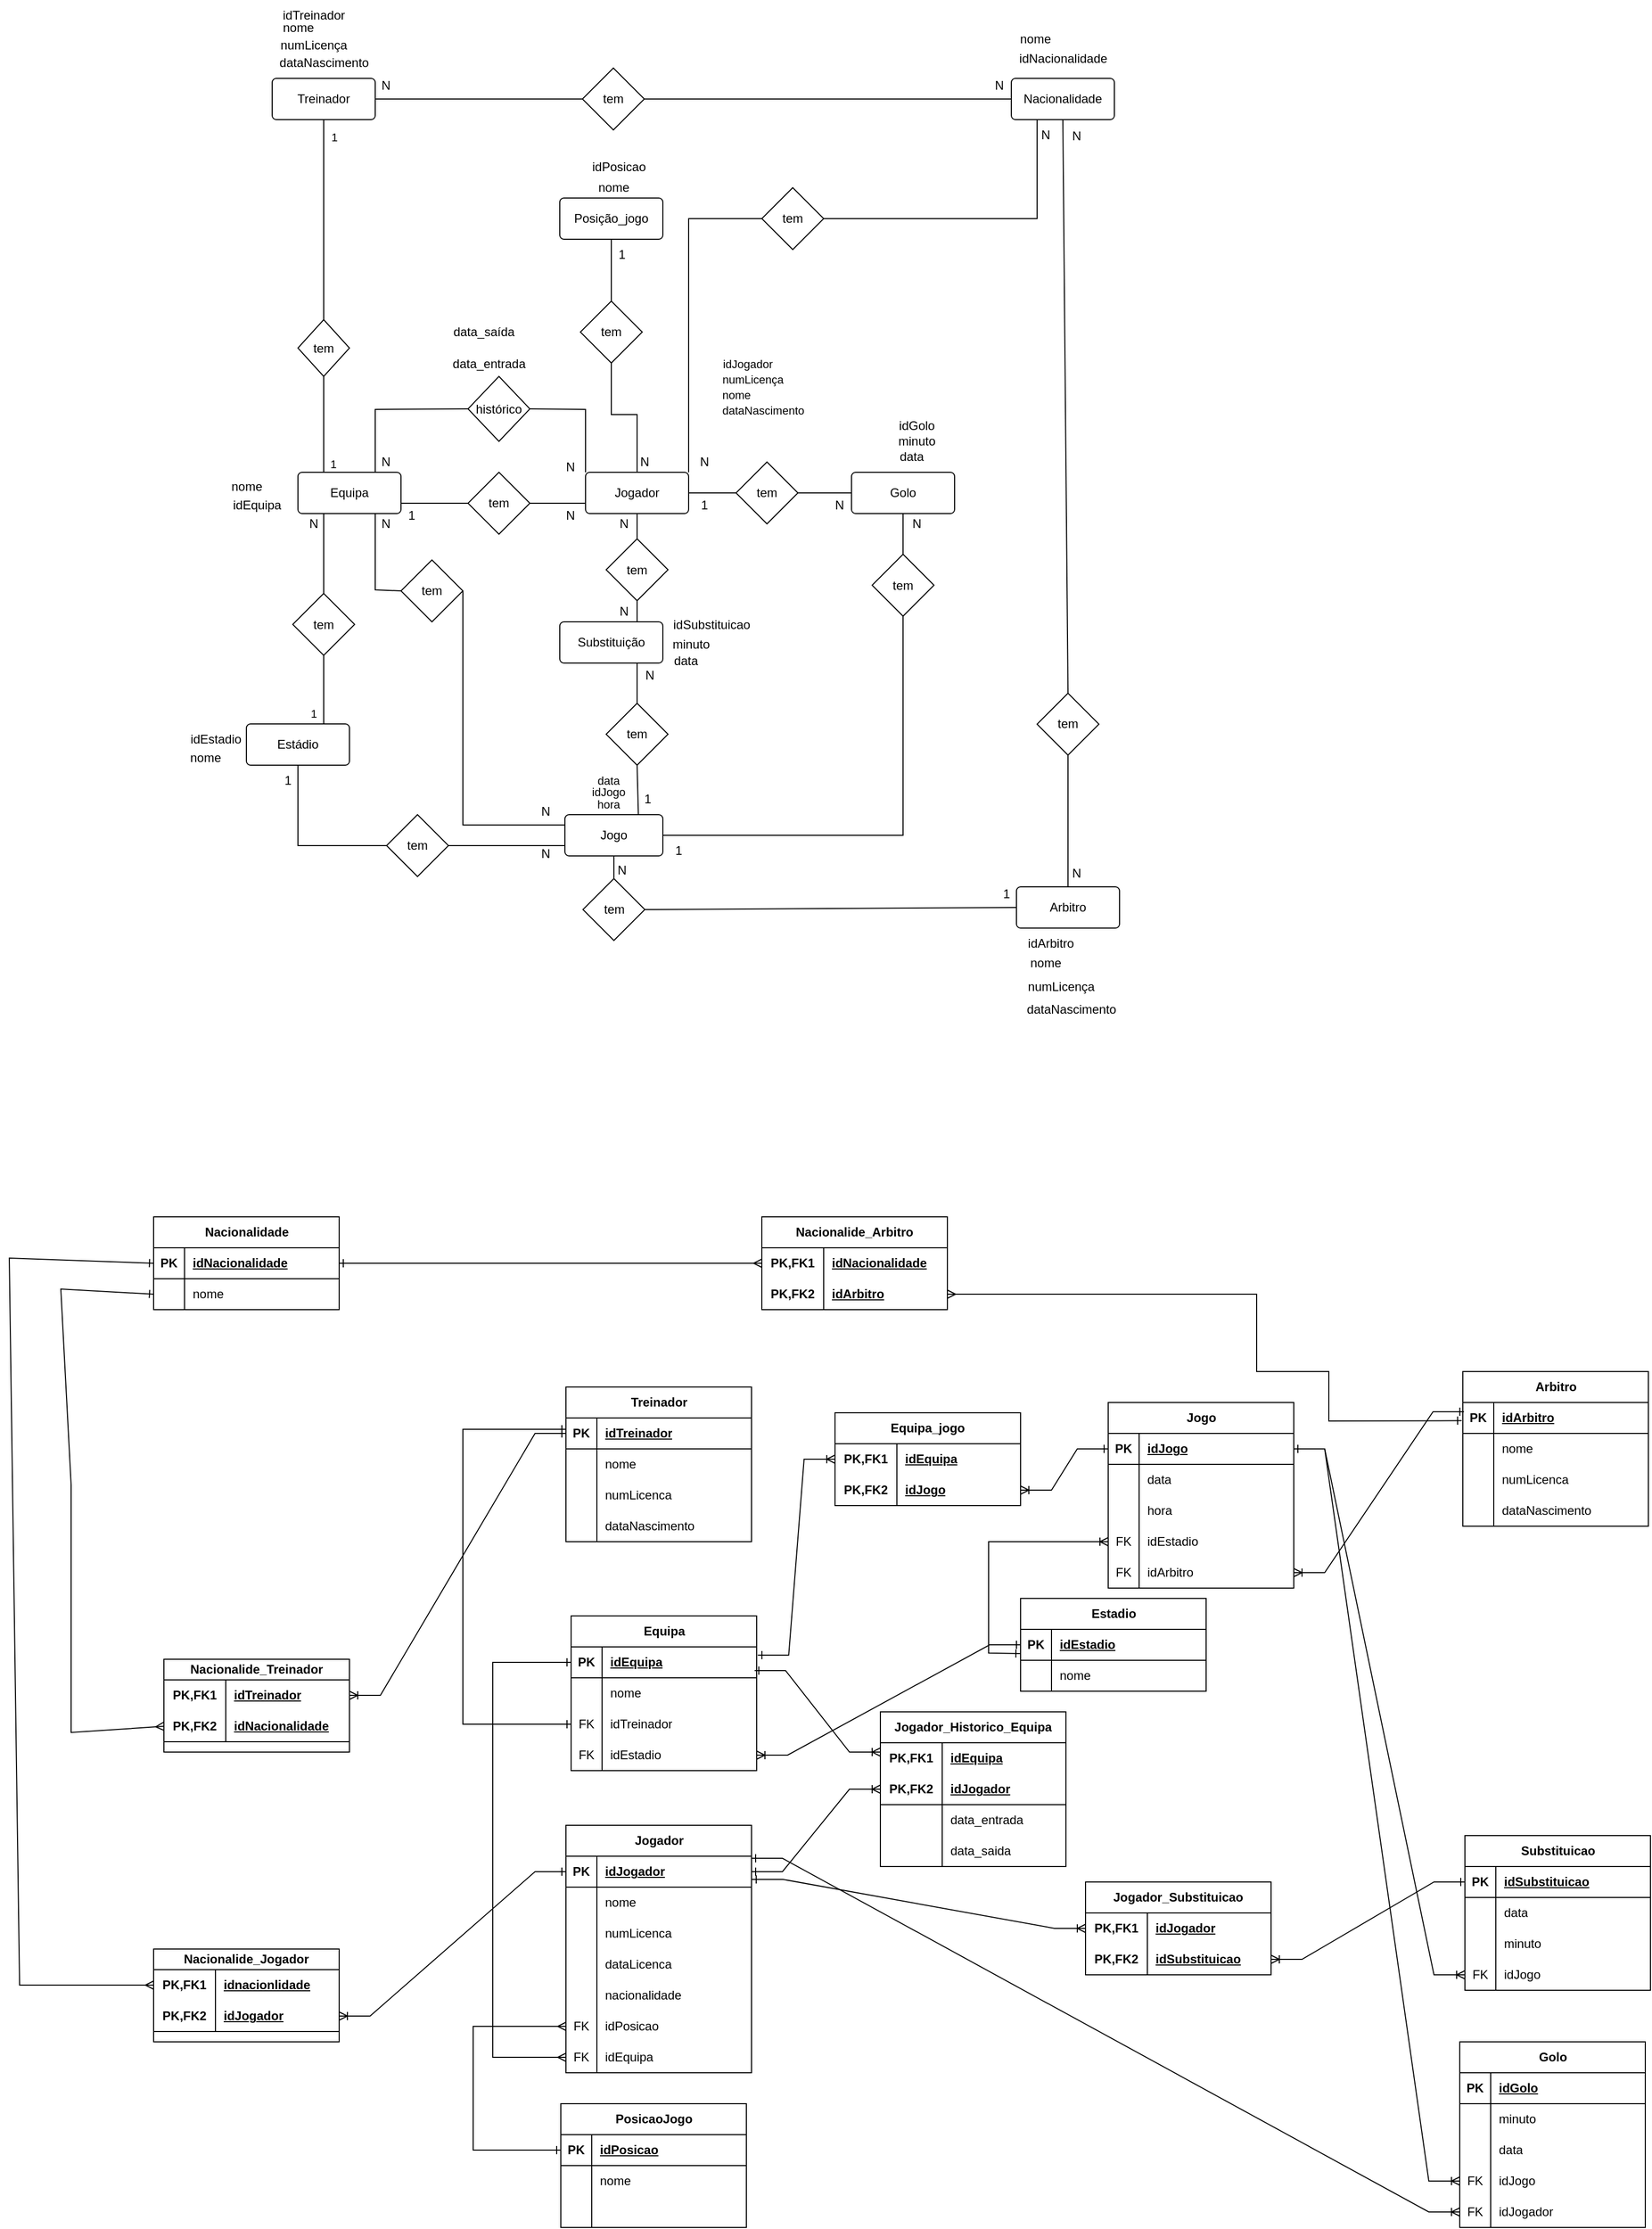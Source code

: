 <mxfile version="22.1.5" type="device">
  <diagram name="Página-1" id="k29LO2Y5olFIAJzZQsGU">
    <mxGraphModel dx="3141" dy="2247" grid="1" gridSize="10" guides="1" tooltips="1" connect="1" arrows="1" fold="1" page="1" pageScale="1" pageWidth="827" pageHeight="1169" math="0" shadow="0">
      <root>
        <mxCell id="0" />
        <mxCell id="1" parent="0" />
        <mxCell id="_OX-JBq8yyOv4rNZ1e_I-80" value="idJogador" style="text;html=1;align=center;verticalAlign=middle;resizable=0;points=[];autosize=1;strokeColor=none;fillColor=none;fontSize=11;" parent="1" vertex="1">
          <mxGeometry x="51" y="-782" width="70" height="30" as="geometry" />
        </mxCell>
        <mxCell id="_OX-JBq8yyOv4rNZ1e_I-81" value="nome" style="text;html=1;align=center;verticalAlign=middle;resizable=0;points=[];autosize=1;strokeColor=none;fillColor=none;fontSize=11;" parent="1" vertex="1">
          <mxGeometry x="50" y="-752" width="50" height="30" as="geometry" />
        </mxCell>
        <mxCell id="_OX-JBq8yyOv4rNZ1e_I-82" value="numLicença" style="text;html=1;align=center;verticalAlign=middle;resizable=0;points=[];autosize=1;strokeColor=none;fillColor=none;fontSize=11;" parent="1" vertex="1">
          <mxGeometry x="51" y="-767" width="80" height="30" as="geometry" />
        </mxCell>
        <mxCell id="_OX-JBq8yyOv4rNZ1e_I-83" value="dataNascimento" style="text;html=1;align=center;verticalAlign=middle;resizable=0;points=[];autosize=1;strokeColor=none;fillColor=none;fontSize=11;" parent="1" vertex="1">
          <mxGeometry x="51" y="-737" width="100" height="30" as="geometry" />
        </mxCell>
        <mxCell id="_OX-JBq8yyOv4rNZ1e_I-90" value="idGolo" style="text;html=1;align=center;verticalAlign=middle;resizable=0;points=[];autosize=1;strokeColor=none;fillColor=none;fontSize=12;" parent="1" vertex="1">
          <mxGeometry x="220" y="-722" width="60" height="30" as="geometry" />
        </mxCell>
        <mxCell id="_OX-JBq8yyOv4rNZ1e_I-91" value="minuto" style="text;html=1;align=center;verticalAlign=middle;resizable=0;points=[];autosize=1;strokeColor=none;fillColor=none;fontSize=12;" parent="1" vertex="1">
          <mxGeometry x="220" y="-707" width="60" height="30" as="geometry" />
        </mxCell>
        <mxCell id="_OX-JBq8yyOv4rNZ1e_I-92" value="data" style="text;html=1;align=center;verticalAlign=middle;resizable=0;points=[];autosize=1;strokeColor=none;fillColor=none;fontSize=12;" parent="1" vertex="1">
          <mxGeometry x="220" y="-692" width="50" height="30" as="geometry" />
        </mxCell>
        <mxCell id="_OX-JBq8yyOv4rNZ1e_I-133" value="idArbitro" style="text;html=1;align=center;verticalAlign=middle;resizable=0;points=[];autosize=1;strokeColor=none;fillColor=none;" parent="1" vertex="1">
          <mxGeometry x="345" y="-220" width="70" height="30" as="geometry" />
        </mxCell>
        <mxCell id="_OX-JBq8yyOv4rNZ1e_I-134" value="nome" style="text;html=1;align=center;verticalAlign=middle;resizable=0;points=[];autosize=1;strokeColor=none;fillColor=none;" parent="1" vertex="1">
          <mxGeometry x="350" y="-201" width="50" height="30" as="geometry" />
        </mxCell>
        <mxCell id="_OX-JBq8yyOv4rNZ1e_I-135" value="numLicença" style="text;html=1;align=center;verticalAlign=middle;resizable=0;points=[];autosize=1;strokeColor=none;fillColor=none;" parent="1" vertex="1">
          <mxGeometry x="345" y="-178" width="90" height="30" as="geometry" />
        </mxCell>
        <mxCell id="_OX-JBq8yyOv4rNZ1e_I-136" value="dataNascimento" style="text;html=1;align=center;verticalAlign=middle;resizable=0;points=[];autosize=1;strokeColor=none;fillColor=none;" parent="1" vertex="1">
          <mxGeometry x="345" y="-156" width="110" height="30" as="geometry" />
        </mxCell>
        <mxCell id="_OX-JBq8yyOv4rNZ1e_I-138" value="idEstadio" style="text;html=1;align=center;verticalAlign=middle;resizable=0;points=[];autosize=1;strokeColor=none;fillColor=none;" parent="1" vertex="1">
          <mxGeometry x="-465" y="-418" width="70" height="30" as="geometry" />
        </mxCell>
        <mxCell id="_OX-JBq8yyOv4rNZ1e_I-147" value="idSubstituicao" style="text;html=1;align=center;verticalAlign=middle;resizable=0;points=[];autosize=1;strokeColor=none;fillColor=none;fontSize=12;" parent="1" vertex="1">
          <mxGeometry x="1" y="-529.5" width="100" height="30" as="geometry" />
        </mxCell>
        <mxCell id="_OX-JBq8yyOv4rNZ1e_I-149" value="minuto" style="text;html=1;align=center;verticalAlign=middle;resizable=0;points=[];autosize=1;strokeColor=none;fillColor=none;fontSize=12;" parent="1" vertex="1">
          <mxGeometry x="1" y="-510" width="60" height="30" as="geometry" />
        </mxCell>
        <mxCell id="_OX-JBq8yyOv4rNZ1e_I-152" value="data" style="text;html=1;align=center;verticalAlign=middle;resizable=0;points=[];autosize=1;strokeColor=none;fillColor=none;fontSize=12;" parent="1" vertex="1">
          <mxGeometry x="1" y="-494.5" width="50" height="30" as="geometry" />
        </mxCell>
        <mxCell id="_OX-JBq8yyOv4rNZ1e_I-153" value="nome" style="text;html=1;align=center;verticalAlign=middle;resizable=0;points=[];autosize=1;strokeColor=none;fillColor=none;" parent="1" vertex="1">
          <mxGeometry x="-465" y="-400" width="50" height="30" as="geometry" />
        </mxCell>
        <mxCell id="_OX-JBq8yyOv4rNZ1e_I-172" value="Treinador" style="shape=table;startSize=30;container=1;collapsible=1;childLayout=tableLayout;fixedRows=1;rowLines=0;fontStyle=1;align=center;resizeLast=1;html=1;" parent="1" vertex="1">
          <mxGeometry x="-90" y="225" width="180" height="150" as="geometry" />
        </mxCell>
        <mxCell id="_OX-JBq8yyOv4rNZ1e_I-173" value="" style="shape=tableRow;horizontal=0;startSize=0;swimlaneHead=0;swimlaneBody=0;fillColor=none;collapsible=0;dropTarget=0;points=[[0,0.5],[1,0.5]];portConstraint=eastwest;top=0;left=0;right=0;bottom=1;" parent="_OX-JBq8yyOv4rNZ1e_I-172" vertex="1">
          <mxGeometry y="30" width="180" height="30" as="geometry" />
        </mxCell>
        <mxCell id="_OX-JBq8yyOv4rNZ1e_I-174" value="PK" style="shape=partialRectangle;connectable=0;fillColor=none;top=0;left=0;bottom=0;right=0;fontStyle=1;overflow=hidden;whiteSpace=wrap;html=1;" parent="_OX-JBq8yyOv4rNZ1e_I-173" vertex="1">
          <mxGeometry width="30" height="30" as="geometry">
            <mxRectangle width="30" height="30" as="alternateBounds" />
          </mxGeometry>
        </mxCell>
        <mxCell id="_OX-JBq8yyOv4rNZ1e_I-175" value="idTreinador" style="shape=partialRectangle;connectable=0;fillColor=none;top=0;left=0;bottom=0;right=0;align=left;spacingLeft=6;fontStyle=5;overflow=hidden;whiteSpace=wrap;html=1;" parent="_OX-JBq8yyOv4rNZ1e_I-173" vertex="1">
          <mxGeometry x="30" width="150" height="30" as="geometry">
            <mxRectangle width="150" height="30" as="alternateBounds" />
          </mxGeometry>
        </mxCell>
        <mxCell id="_OX-JBq8yyOv4rNZ1e_I-176" value="" style="shape=tableRow;horizontal=0;startSize=0;swimlaneHead=0;swimlaneBody=0;fillColor=none;collapsible=0;dropTarget=0;points=[[0,0.5],[1,0.5]];portConstraint=eastwest;top=0;left=0;right=0;bottom=0;" parent="_OX-JBq8yyOv4rNZ1e_I-172" vertex="1">
          <mxGeometry y="60" width="180" height="30" as="geometry" />
        </mxCell>
        <mxCell id="_OX-JBq8yyOv4rNZ1e_I-177" value="" style="shape=partialRectangle;connectable=0;fillColor=none;top=0;left=0;bottom=0;right=0;editable=1;overflow=hidden;whiteSpace=wrap;html=1;" parent="_OX-JBq8yyOv4rNZ1e_I-176" vertex="1">
          <mxGeometry width="30" height="30" as="geometry">
            <mxRectangle width="30" height="30" as="alternateBounds" />
          </mxGeometry>
        </mxCell>
        <mxCell id="_OX-JBq8yyOv4rNZ1e_I-178" value="nome" style="shape=partialRectangle;connectable=0;fillColor=none;top=0;left=0;bottom=0;right=0;align=left;spacingLeft=6;overflow=hidden;whiteSpace=wrap;html=1;" parent="_OX-JBq8yyOv4rNZ1e_I-176" vertex="1">
          <mxGeometry x="30" width="150" height="30" as="geometry">
            <mxRectangle width="150" height="30" as="alternateBounds" />
          </mxGeometry>
        </mxCell>
        <mxCell id="_OX-JBq8yyOv4rNZ1e_I-179" value="" style="shape=tableRow;horizontal=0;startSize=0;swimlaneHead=0;swimlaneBody=0;fillColor=none;collapsible=0;dropTarget=0;points=[[0,0.5],[1,0.5]];portConstraint=eastwest;top=0;left=0;right=0;bottom=0;" parent="_OX-JBq8yyOv4rNZ1e_I-172" vertex="1">
          <mxGeometry y="90" width="180" height="30" as="geometry" />
        </mxCell>
        <mxCell id="_OX-JBq8yyOv4rNZ1e_I-180" value="" style="shape=partialRectangle;connectable=0;fillColor=none;top=0;left=0;bottom=0;right=0;editable=1;overflow=hidden;whiteSpace=wrap;html=1;" parent="_OX-JBq8yyOv4rNZ1e_I-179" vertex="1">
          <mxGeometry width="30" height="30" as="geometry">
            <mxRectangle width="30" height="30" as="alternateBounds" />
          </mxGeometry>
        </mxCell>
        <mxCell id="_OX-JBq8yyOv4rNZ1e_I-181" value="numLicenca" style="shape=partialRectangle;connectable=0;fillColor=none;top=0;left=0;bottom=0;right=0;align=left;spacingLeft=6;overflow=hidden;whiteSpace=wrap;html=1;" parent="_OX-JBq8yyOv4rNZ1e_I-179" vertex="1">
          <mxGeometry x="30" width="150" height="30" as="geometry">
            <mxRectangle width="150" height="30" as="alternateBounds" />
          </mxGeometry>
        </mxCell>
        <mxCell id="_OX-JBq8yyOv4rNZ1e_I-182" value="" style="shape=tableRow;horizontal=0;startSize=0;swimlaneHead=0;swimlaneBody=0;fillColor=none;collapsible=0;dropTarget=0;points=[[0,0.5],[1,0.5]];portConstraint=eastwest;top=0;left=0;right=0;bottom=0;" parent="_OX-JBq8yyOv4rNZ1e_I-172" vertex="1">
          <mxGeometry y="120" width="180" height="30" as="geometry" />
        </mxCell>
        <mxCell id="_OX-JBq8yyOv4rNZ1e_I-183" value="" style="shape=partialRectangle;connectable=0;fillColor=none;top=0;left=0;bottom=0;right=0;editable=1;overflow=hidden;whiteSpace=wrap;html=1;" parent="_OX-JBq8yyOv4rNZ1e_I-182" vertex="1">
          <mxGeometry width="30" height="30" as="geometry">
            <mxRectangle width="30" height="30" as="alternateBounds" />
          </mxGeometry>
        </mxCell>
        <mxCell id="_OX-JBq8yyOv4rNZ1e_I-184" value="dataNascimento" style="shape=partialRectangle;connectable=0;fillColor=none;top=0;left=0;bottom=0;right=0;align=left;spacingLeft=6;overflow=hidden;whiteSpace=wrap;html=1;" parent="_OX-JBq8yyOv4rNZ1e_I-182" vertex="1">
          <mxGeometry x="30" width="150" height="30" as="geometry">
            <mxRectangle width="150" height="30" as="alternateBounds" />
          </mxGeometry>
        </mxCell>
        <mxCell id="_OX-JBq8yyOv4rNZ1e_I-185" value="Jogo" style="shape=table;startSize=30;container=1;collapsible=1;childLayout=tableLayout;fixedRows=1;rowLines=0;fontStyle=1;align=center;resizeLast=1;html=1;" parent="1" vertex="1">
          <mxGeometry x="436" y="240" width="180" height="180" as="geometry" />
        </mxCell>
        <mxCell id="_OX-JBq8yyOv4rNZ1e_I-186" value="" style="shape=tableRow;horizontal=0;startSize=0;swimlaneHead=0;swimlaneBody=0;fillColor=none;collapsible=0;dropTarget=0;points=[[0,0.5],[1,0.5]];portConstraint=eastwest;top=0;left=0;right=0;bottom=1;" parent="_OX-JBq8yyOv4rNZ1e_I-185" vertex="1">
          <mxGeometry y="30" width="180" height="30" as="geometry" />
        </mxCell>
        <mxCell id="_OX-JBq8yyOv4rNZ1e_I-187" value="PK" style="shape=partialRectangle;connectable=0;fillColor=none;top=0;left=0;bottom=0;right=0;fontStyle=1;overflow=hidden;whiteSpace=wrap;html=1;" parent="_OX-JBq8yyOv4rNZ1e_I-186" vertex="1">
          <mxGeometry width="30" height="30" as="geometry">
            <mxRectangle width="30" height="30" as="alternateBounds" />
          </mxGeometry>
        </mxCell>
        <mxCell id="_OX-JBq8yyOv4rNZ1e_I-188" value="idJogo" style="shape=partialRectangle;connectable=0;fillColor=none;top=0;left=0;bottom=0;right=0;align=left;spacingLeft=6;fontStyle=5;overflow=hidden;whiteSpace=wrap;html=1;" parent="_OX-JBq8yyOv4rNZ1e_I-186" vertex="1">
          <mxGeometry x="30" width="150" height="30" as="geometry">
            <mxRectangle width="150" height="30" as="alternateBounds" />
          </mxGeometry>
        </mxCell>
        <mxCell id="_OX-JBq8yyOv4rNZ1e_I-189" value="" style="shape=tableRow;horizontal=0;startSize=0;swimlaneHead=0;swimlaneBody=0;fillColor=none;collapsible=0;dropTarget=0;points=[[0,0.5],[1,0.5]];portConstraint=eastwest;top=0;left=0;right=0;bottom=0;" parent="_OX-JBq8yyOv4rNZ1e_I-185" vertex="1">
          <mxGeometry y="60" width="180" height="30" as="geometry" />
        </mxCell>
        <mxCell id="_OX-JBq8yyOv4rNZ1e_I-190" value="" style="shape=partialRectangle;connectable=0;fillColor=none;top=0;left=0;bottom=0;right=0;editable=1;overflow=hidden;whiteSpace=wrap;html=1;" parent="_OX-JBq8yyOv4rNZ1e_I-189" vertex="1">
          <mxGeometry width="30" height="30" as="geometry">
            <mxRectangle width="30" height="30" as="alternateBounds" />
          </mxGeometry>
        </mxCell>
        <mxCell id="_OX-JBq8yyOv4rNZ1e_I-191" value="data" style="shape=partialRectangle;connectable=0;fillColor=none;top=0;left=0;bottom=0;right=0;align=left;spacingLeft=6;overflow=hidden;whiteSpace=wrap;html=1;" parent="_OX-JBq8yyOv4rNZ1e_I-189" vertex="1">
          <mxGeometry x="30" width="150" height="30" as="geometry">
            <mxRectangle width="150" height="30" as="alternateBounds" />
          </mxGeometry>
        </mxCell>
        <mxCell id="_OX-JBq8yyOv4rNZ1e_I-192" value="" style="shape=tableRow;horizontal=0;startSize=0;swimlaneHead=0;swimlaneBody=0;fillColor=none;collapsible=0;dropTarget=0;points=[[0,0.5],[1,0.5]];portConstraint=eastwest;top=0;left=0;right=0;bottom=0;" parent="_OX-JBq8yyOv4rNZ1e_I-185" vertex="1">
          <mxGeometry y="90" width="180" height="30" as="geometry" />
        </mxCell>
        <mxCell id="_OX-JBq8yyOv4rNZ1e_I-193" value="" style="shape=partialRectangle;connectable=0;fillColor=none;top=0;left=0;bottom=0;right=0;editable=1;overflow=hidden;whiteSpace=wrap;html=1;" parent="_OX-JBq8yyOv4rNZ1e_I-192" vertex="1">
          <mxGeometry width="30" height="30" as="geometry">
            <mxRectangle width="30" height="30" as="alternateBounds" />
          </mxGeometry>
        </mxCell>
        <mxCell id="_OX-JBq8yyOv4rNZ1e_I-194" value="hora" style="shape=partialRectangle;connectable=0;fillColor=none;top=0;left=0;bottom=0;right=0;align=left;spacingLeft=6;overflow=hidden;whiteSpace=wrap;html=1;" parent="_OX-JBq8yyOv4rNZ1e_I-192" vertex="1">
          <mxGeometry x="30" width="150" height="30" as="geometry">
            <mxRectangle width="150" height="30" as="alternateBounds" />
          </mxGeometry>
        </mxCell>
        <mxCell id="Dixffc02YmFAOPlYMuIK-4" style="shape=tableRow;horizontal=0;startSize=0;swimlaneHead=0;swimlaneBody=0;fillColor=none;collapsible=0;dropTarget=0;points=[[0,0.5],[1,0.5]];portConstraint=eastwest;top=0;left=0;right=0;bottom=0;" vertex="1" parent="_OX-JBq8yyOv4rNZ1e_I-185">
          <mxGeometry y="120" width="180" height="30" as="geometry" />
        </mxCell>
        <mxCell id="Dixffc02YmFAOPlYMuIK-5" value="FK" style="shape=partialRectangle;connectable=0;fillColor=none;top=0;left=0;bottom=0;right=0;editable=1;overflow=hidden;whiteSpace=wrap;html=1;" vertex="1" parent="Dixffc02YmFAOPlYMuIK-4">
          <mxGeometry width="30" height="30" as="geometry">
            <mxRectangle width="30" height="30" as="alternateBounds" />
          </mxGeometry>
        </mxCell>
        <mxCell id="Dixffc02YmFAOPlYMuIK-6" value="idEstadio" style="shape=partialRectangle;connectable=0;fillColor=none;top=0;left=0;bottom=0;right=0;align=left;spacingLeft=6;overflow=hidden;whiteSpace=wrap;html=1;" vertex="1" parent="Dixffc02YmFAOPlYMuIK-4">
          <mxGeometry x="30" width="150" height="30" as="geometry">
            <mxRectangle width="150" height="30" as="alternateBounds" />
          </mxGeometry>
        </mxCell>
        <mxCell id="Dixffc02YmFAOPlYMuIK-13" style="shape=tableRow;horizontal=0;startSize=0;swimlaneHead=0;swimlaneBody=0;fillColor=none;collapsible=0;dropTarget=0;points=[[0,0.5],[1,0.5]];portConstraint=eastwest;top=0;left=0;right=0;bottom=0;" vertex="1" parent="_OX-JBq8yyOv4rNZ1e_I-185">
          <mxGeometry y="150" width="180" height="30" as="geometry" />
        </mxCell>
        <mxCell id="Dixffc02YmFAOPlYMuIK-14" value="FK" style="shape=partialRectangle;connectable=0;fillColor=none;top=0;left=0;bottom=0;right=0;editable=1;overflow=hidden;whiteSpace=wrap;html=1;" vertex="1" parent="Dixffc02YmFAOPlYMuIK-13">
          <mxGeometry width="30" height="30" as="geometry">
            <mxRectangle width="30" height="30" as="alternateBounds" />
          </mxGeometry>
        </mxCell>
        <mxCell id="Dixffc02YmFAOPlYMuIK-15" value="idArbitro" style="shape=partialRectangle;connectable=0;fillColor=none;top=0;left=0;bottom=0;right=0;align=left;spacingLeft=6;overflow=hidden;whiteSpace=wrap;html=1;" vertex="1" parent="Dixffc02YmFAOPlYMuIK-13">
          <mxGeometry x="30" width="150" height="30" as="geometry">
            <mxRectangle width="150" height="30" as="alternateBounds" />
          </mxGeometry>
        </mxCell>
        <mxCell id="_OX-JBq8yyOv4rNZ1e_I-198" value="Golo" style="shape=table;startSize=30;container=1;collapsible=1;childLayout=tableLayout;fixedRows=1;rowLines=0;fontStyle=1;align=center;resizeLast=1;html=1;" parent="1" vertex="1">
          <mxGeometry x="777" y="860" width="180" height="180" as="geometry" />
        </mxCell>
        <mxCell id="_OX-JBq8yyOv4rNZ1e_I-199" value="" style="shape=tableRow;horizontal=0;startSize=0;swimlaneHead=0;swimlaneBody=0;fillColor=none;collapsible=0;dropTarget=0;points=[[0,0.5],[1,0.5]];portConstraint=eastwest;top=0;left=0;right=0;bottom=1;" parent="_OX-JBq8yyOv4rNZ1e_I-198" vertex="1">
          <mxGeometry y="30" width="180" height="30" as="geometry" />
        </mxCell>
        <mxCell id="_OX-JBq8yyOv4rNZ1e_I-200" value="PK" style="shape=partialRectangle;connectable=0;fillColor=none;top=0;left=0;bottom=0;right=0;fontStyle=1;overflow=hidden;whiteSpace=wrap;html=1;" parent="_OX-JBq8yyOv4rNZ1e_I-199" vertex="1">
          <mxGeometry width="30" height="30" as="geometry">
            <mxRectangle width="30" height="30" as="alternateBounds" />
          </mxGeometry>
        </mxCell>
        <mxCell id="_OX-JBq8yyOv4rNZ1e_I-201" value="idGolo" style="shape=partialRectangle;connectable=0;fillColor=none;top=0;left=0;bottom=0;right=0;align=left;spacingLeft=6;fontStyle=5;overflow=hidden;whiteSpace=wrap;html=1;" parent="_OX-JBq8yyOv4rNZ1e_I-199" vertex="1">
          <mxGeometry x="30" width="150" height="30" as="geometry">
            <mxRectangle width="150" height="30" as="alternateBounds" />
          </mxGeometry>
        </mxCell>
        <mxCell id="_OX-JBq8yyOv4rNZ1e_I-202" value="" style="shape=tableRow;horizontal=0;startSize=0;swimlaneHead=0;swimlaneBody=0;fillColor=none;collapsible=0;dropTarget=0;points=[[0,0.5],[1,0.5]];portConstraint=eastwest;top=0;left=0;right=0;bottom=0;" parent="_OX-JBq8yyOv4rNZ1e_I-198" vertex="1">
          <mxGeometry y="60" width="180" height="30" as="geometry" />
        </mxCell>
        <mxCell id="_OX-JBq8yyOv4rNZ1e_I-203" value="" style="shape=partialRectangle;connectable=0;fillColor=none;top=0;left=0;bottom=0;right=0;editable=1;overflow=hidden;whiteSpace=wrap;html=1;" parent="_OX-JBq8yyOv4rNZ1e_I-202" vertex="1">
          <mxGeometry width="30" height="30" as="geometry">
            <mxRectangle width="30" height="30" as="alternateBounds" />
          </mxGeometry>
        </mxCell>
        <mxCell id="_OX-JBq8yyOv4rNZ1e_I-204" value="minuto" style="shape=partialRectangle;connectable=0;fillColor=none;top=0;left=0;bottom=0;right=0;align=left;spacingLeft=6;overflow=hidden;whiteSpace=wrap;html=1;" parent="_OX-JBq8yyOv4rNZ1e_I-202" vertex="1">
          <mxGeometry x="30" width="150" height="30" as="geometry">
            <mxRectangle width="150" height="30" as="alternateBounds" />
          </mxGeometry>
        </mxCell>
        <mxCell id="_OX-JBq8yyOv4rNZ1e_I-205" value="" style="shape=tableRow;horizontal=0;startSize=0;swimlaneHead=0;swimlaneBody=0;fillColor=none;collapsible=0;dropTarget=0;points=[[0,0.5],[1,0.5]];portConstraint=eastwest;top=0;left=0;right=0;bottom=0;" parent="_OX-JBq8yyOv4rNZ1e_I-198" vertex="1">
          <mxGeometry y="90" width="180" height="30" as="geometry" />
        </mxCell>
        <mxCell id="_OX-JBq8yyOv4rNZ1e_I-206" value="" style="shape=partialRectangle;connectable=0;fillColor=none;top=0;left=0;bottom=0;right=0;editable=1;overflow=hidden;whiteSpace=wrap;html=1;" parent="_OX-JBq8yyOv4rNZ1e_I-205" vertex="1">
          <mxGeometry width="30" height="30" as="geometry">
            <mxRectangle width="30" height="30" as="alternateBounds" />
          </mxGeometry>
        </mxCell>
        <mxCell id="_OX-JBq8yyOv4rNZ1e_I-207" value="data" style="shape=partialRectangle;connectable=0;fillColor=none;top=0;left=0;bottom=0;right=0;align=left;spacingLeft=6;overflow=hidden;whiteSpace=wrap;html=1;" parent="_OX-JBq8yyOv4rNZ1e_I-205" vertex="1">
          <mxGeometry x="30" width="150" height="30" as="geometry">
            <mxRectangle width="150" height="30" as="alternateBounds" />
          </mxGeometry>
        </mxCell>
        <mxCell id="_OX-JBq8yyOv4rNZ1e_I-208" value="" style="shape=tableRow;horizontal=0;startSize=0;swimlaneHead=0;swimlaneBody=0;fillColor=none;collapsible=0;dropTarget=0;points=[[0,0.5],[1,0.5]];portConstraint=eastwest;top=0;left=0;right=0;bottom=0;" parent="_OX-JBq8yyOv4rNZ1e_I-198" vertex="1">
          <mxGeometry y="120" width="180" height="30" as="geometry" />
        </mxCell>
        <mxCell id="_OX-JBq8yyOv4rNZ1e_I-209" value="FK" style="shape=partialRectangle;connectable=0;fillColor=none;top=0;left=0;bottom=0;right=0;editable=1;overflow=hidden;whiteSpace=wrap;html=1;" parent="_OX-JBq8yyOv4rNZ1e_I-208" vertex="1">
          <mxGeometry width="30" height="30" as="geometry">
            <mxRectangle width="30" height="30" as="alternateBounds" />
          </mxGeometry>
        </mxCell>
        <mxCell id="_OX-JBq8yyOv4rNZ1e_I-210" value="idJogo" style="shape=partialRectangle;connectable=0;fillColor=none;top=0;left=0;bottom=0;right=0;align=left;spacingLeft=6;overflow=hidden;whiteSpace=wrap;html=1;" parent="_OX-JBq8yyOv4rNZ1e_I-208" vertex="1">
          <mxGeometry x="30" width="150" height="30" as="geometry">
            <mxRectangle width="150" height="30" as="alternateBounds" />
          </mxGeometry>
        </mxCell>
        <mxCell id="Dixffc02YmFAOPlYMuIK-26" style="shape=tableRow;horizontal=0;startSize=0;swimlaneHead=0;swimlaneBody=0;fillColor=none;collapsible=0;dropTarget=0;points=[[0,0.5],[1,0.5]];portConstraint=eastwest;top=0;left=0;right=0;bottom=0;" vertex="1" parent="_OX-JBq8yyOv4rNZ1e_I-198">
          <mxGeometry y="150" width="180" height="30" as="geometry" />
        </mxCell>
        <mxCell id="Dixffc02YmFAOPlYMuIK-27" value="FK" style="shape=partialRectangle;connectable=0;fillColor=none;top=0;left=0;bottom=0;right=0;editable=1;overflow=hidden;whiteSpace=wrap;html=1;" vertex="1" parent="Dixffc02YmFAOPlYMuIK-26">
          <mxGeometry width="30" height="30" as="geometry">
            <mxRectangle width="30" height="30" as="alternateBounds" />
          </mxGeometry>
        </mxCell>
        <mxCell id="Dixffc02YmFAOPlYMuIK-28" value="idJogador" style="shape=partialRectangle;connectable=0;fillColor=none;top=0;left=0;bottom=0;right=0;align=left;spacingLeft=6;overflow=hidden;whiteSpace=wrap;html=1;" vertex="1" parent="Dixffc02YmFAOPlYMuIK-26">
          <mxGeometry x="30" width="150" height="30" as="geometry">
            <mxRectangle width="150" height="30" as="alternateBounds" />
          </mxGeometry>
        </mxCell>
        <mxCell id="_OX-JBq8yyOv4rNZ1e_I-211" value="Arbitro" style="shape=table;startSize=30;container=1;collapsible=1;childLayout=tableLayout;fixedRows=1;rowLines=0;fontStyle=1;align=center;resizeLast=1;html=1;" parent="1" vertex="1">
          <mxGeometry x="780" y="210" width="180" height="150" as="geometry" />
        </mxCell>
        <mxCell id="_OX-JBq8yyOv4rNZ1e_I-212" value="" style="shape=tableRow;horizontal=0;startSize=0;swimlaneHead=0;swimlaneBody=0;fillColor=none;collapsible=0;dropTarget=0;points=[[0,0.5],[1,0.5]];portConstraint=eastwest;top=0;left=0;right=0;bottom=1;" parent="_OX-JBq8yyOv4rNZ1e_I-211" vertex="1">
          <mxGeometry y="30" width="180" height="30" as="geometry" />
        </mxCell>
        <mxCell id="_OX-JBq8yyOv4rNZ1e_I-213" value="PK" style="shape=partialRectangle;connectable=0;fillColor=none;top=0;left=0;bottom=0;right=0;fontStyle=1;overflow=hidden;whiteSpace=wrap;html=1;" parent="_OX-JBq8yyOv4rNZ1e_I-212" vertex="1">
          <mxGeometry width="30" height="30" as="geometry">
            <mxRectangle width="30" height="30" as="alternateBounds" />
          </mxGeometry>
        </mxCell>
        <mxCell id="_OX-JBq8yyOv4rNZ1e_I-214" value="idArbitro" style="shape=partialRectangle;connectable=0;fillColor=none;top=0;left=0;bottom=0;right=0;align=left;spacingLeft=6;fontStyle=5;overflow=hidden;whiteSpace=wrap;html=1;" parent="_OX-JBq8yyOv4rNZ1e_I-212" vertex="1">
          <mxGeometry x="30" width="150" height="30" as="geometry">
            <mxRectangle width="150" height="30" as="alternateBounds" />
          </mxGeometry>
        </mxCell>
        <mxCell id="_OX-JBq8yyOv4rNZ1e_I-215" value="" style="shape=tableRow;horizontal=0;startSize=0;swimlaneHead=0;swimlaneBody=0;fillColor=none;collapsible=0;dropTarget=0;points=[[0,0.5],[1,0.5]];portConstraint=eastwest;top=0;left=0;right=0;bottom=0;" parent="_OX-JBq8yyOv4rNZ1e_I-211" vertex="1">
          <mxGeometry y="60" width="180" height="30" as="geometry" />
        </mxCell>
        <mxCell id="_OX-JBq8yyOv4rNZ1e_I-216" value="" style="shape=partialRectangle;connectable=0;fillColor=none;top=0;left=0;bottom=0;right=0;editable=1;overflow=hidden;whiteSpace=wrap;html=1;" parent="_OX-JBq8yyOv4rNZ1e_I-215" vertex="1">
          <mxGeometry width="30" height="30" as="geometry">
            <mxRectangle width="30" height="30" as="alternateBounds" />
          </mxGeometry>
        </mxCell>
        <mxCell id="_OX-JBq8yyOv4rNZ1e_I-217" value="nome" style="shape=partialRectangle;connectable=0;fillColor=none;top=0;left=0;bottom=0;right=0;align=left;spacingLeft=6;overflow=hidden;whiteSpace=wrap;html=1;" parent="_OX-JBq8yyOv4rNZ1e_I-215" vertex="1">
          <mxGeometry x="30" width="150" height="30" as="geometry">
            <mxRectangle width="150" height="30" as="alternateBounds" />
          </mxGeometry>
        </mxCell>
        <mxCell id="_OX-JBq8yyOv4rNZ1e_I-218" value="" style="shape=tableRow;horizontal=0;startSize=0;swimlaneHead=0;swimlaneBody=0;fillColor=none;collapsible=0;dropTarget=0;points=[[0,0.5],[1,0.5]];portConstraint=eastwest;top=0;left=0;right=0;bottom=0;" parent="_OX-JBq8yyOv4rNZ1e_I-211" vertex="1">
          <mxGeometry y="90" width="180" height="30" as="geometry" />
        </mxCell>
        <mxCell id="_OX-JBq8yyOv4rNZ1e_I-219" value="" style="shape=partialRectangle;connectable=0;fillColor=none;top=0;left=0;bottom=0;right=0;editable=1;overflow=hidden;whiteSpace=wrap;html=1;" parent="_OX-JBq8yyOv4rNZ1e_I-218" vertex="1">
          <mxGeometry width="30" height="30" as="geometry">
            <mxRectangle width="30" height="30" as="alternateBounds" />
          </mxGeometry>
        </mxCell>
        <mxCell id="_OX-JBq8yyOv4rNZ1e_I-220" value="numLicenca" style="shape=partialRectangle;connectable=0;fillColor=none;top=0;left=0;bottom=0;right=0;align=left;spacingLeft=6;overflow=hidden;whiteSpace=wrap;html=1;" parent="_OX-JBq8yyOv4rNZ1e_I-218" vertex="1">
          <mxGeometry x="30" width="150" height="30" as="geometry">
            <mxRectangle width="150" height="30" as="alternateBounds" />
          </mxGeometry>
        </mxCell>
        <mxCell id="_OX-JBq8yyOv4rNZ1e_I-221" value="" style="shape=tableRow;horizontal=0;startSize=0;swimlaneHead=0;swimlaneBody=0;fillColor=none;collapsible=0;dropTarget=0;points=[[0,0.5],[1,0.5]];portConstraint=eastwest;top=0;left=0;right=0;bottom=0;" parent="_OX-JBq8yyOv4rNZ1e_I-211" vertex="1">
          <mxGeometry y="120" width="180" height="30" as="geometry" />
        </mxCell>
        <mxCell id="_OX-JBq8yyOv4rNZ1e_I-222" value="" style="shape=partialRectangle;connectable=0;fillColor=none;top=0;left=0;bottom=0;right=0;editable=1;overflow=hidden;whiteSpace=wrap;html=1;" parent="_OX-JBq8yyOv4rNZ1e_I-221" vertex="1">
          <mxGeometry width="30" height="30" as="geometry">
            <mxRectangle width="30" height="30" as="alternateBounds" />
          </mxGeometry>
        </mxCell>
        <mxCell id="_OX-JBq8yyOv4rNZ1e_I-223" value="dataNascimento" style="shape=partialRectangle;connectable=0;fillColor=none;top=0;left=0;bottom=0;right=0;align=left;spacingLeft=6;overflow=hidden;whiteSpace=wrap;html=1;" parent="_OX-JBq8yyOv4rNZ1e_I-221" vertex="1">
          <mxGeometry x="30" width="150" height="30" as="geometry">
            <mxRectangle width="150" height="30" as="alternateBounds" />
          </mxGeometry>
        </mxCell>
        <mxCell id="_OX-JBq8yyOv4rNZ1e_I-224" value="Jogador" style="shape=table;startSize=30;container=1;collapsible=1;childLayout=tableLayout;fixedRows=1;rowLines=0;fontStyle=1;align=center;resizeLast=1;html=1;" parent="1" vertex="1">
          <mxGeometry x="-90" y="650" width="180" height="240" as="geometry" />
        </mxCell>
        <mxCell id="_OX-JBq8yyOv4rNZ1e_I-225" value="" style="shape=tableRow;horizontal=0;startSize=0;swimlaneHead=0;swimlaneBody=0;fillColor=none;collapsible=0;dropTarget=0;points=[[0,0.5],[1,0.5]];portConstraint=eastwest;top=0;left=0;right=0;bottom=1;" parent="_OX-JBq8yyOv4rNZ1e_I-224" vertex="1">
          <mxGeometry y="30" width="180" height="30" as="geometry" />
        </mxCell>
        <mxCell id="_OX-JBq8yyOv4rNZ1e_I-226" value="PK" style="shape=partialRectangle;connectable=0;fillColor=none;top=0;left=0;bottom=0;right=0;fontStyle=1;overflow=hidden;whiteSpace=wrap;html=1;" parent="_OX-JBq8yyOv4rNZ1e_I-225" vertex="1">
          <mxGeometry width="30" height="30" as="geometry">
            <mxRectangle width="30" height="30" as="alternateBounds" />
          </mxGeometry>
        </mxCell>
        <mxCell id="_OX-JBq8yyOv4rNZ1e_I-227" value="idJogador" style="shape=partialRectangle;connectable=0;fillColor=none;top=0;left=0;bottom=0;right=0;align=left;spacingLeft=6;fontStyle=5;overflow=hidden;whiteSpace=wrap;html=1;" parent="_OX-JBq8yyOv4rNZ1e_I-225" vertex="1">
          <mxGeometry x="30" width="150" height="30" as="geometry">
            <mxRectangle width="150" height="30" as="alternateBounds" />
          </mxGeometry>
        </mxCell>
        <mxCell id="_OX-JBq8yyOv4rNZ1e_I-228" value="" style="shape=tableRow;horizontal=0;startSize=0;swimlaneHead=0;swimlaneBody=0;fillColor=none;collapsible=0;dropTarget=0;points=[[0,0.5],[1,0.5]];portConstraint=eastwest;top=0;left=0;right=0;bottom=0;" parent="_OX-JBq8yyOv4rNZ1e_I-224" vertex="1">
          <mxGeometry y="60" width="180" height="30" as="geometry" />
        </mxCell>
        <mxCell id="_OX-JBq8yyOv4rNZ1e_I-229" value="" style="shape=partialRectangle;connectable=0;fillColor=none;top=0;left=0;bottom=0;right=0;editable=1;overflow=hidden;whiteSpace=wrap;html=1;" parent="_OX-JBq8yyOv4rNZ1e_I-228" vertex="1">
          <mxGeometry width="30" height="30" as="geometry">
            <mxRectangle width="30" height="30" as="alternateBounds" />
          </mxGeometry>
        </mxCell>
        <mxCell id="_OX-JBq8yyOv4rNZ1e_I-230" value="nome" style="shape=partialRectangle;connectable=0;fillColor=none;top=0;left=0;bottom=0;right=0;align=left;spacingLeft=6;overflow=hidden;whiteSpace=wrap;html=1;" parent="_OX-JBq8yyOv4rNZ1e_I-228" vertex="1">
          <mxGeometry x="30" width="150" height="30" as="geometry">
            <mxRectangle width="150" height="30" as="alternateBounds" />
          </mxGeometry>
        </mxCell>
        <mxCell id="_OX-JBq8yyOv4rNZ1e_I-231" value="" style="shape=tableRow;horizontal=0;startSize=0;swimlaneHead=0;swimlaneBody=0;fillColor=none;collapsible=0;dropTarget=0;points=[[0,0.5],[1,0.5]];portConstraint=eastwest;top=0;left=0;right=0;bottom=0;" parent="_OX-JBq8yyOv4rNZ1e_I-224" vertex="1">
          <mxGeometry y="90" width="180" height="30" as="geometry" />
        </mxCell>
        <mxCell id="_OX-JBq8yyOv4rNZ1e_I-232" value="" style="shape=partialRectangle;connectable=0;fillColor=none;top=0;left=0;bottom=0;right=0;editable=1;overflow=hidden;whiteSpace=wrap;html=1;" parent="_OX-JBq8yyOv4rNZ1e_I-231" vertex="1">
          <mxGeometry width="30" height="30" as="geometry">
            <mxRectangle width="30" height="30" as="alternateBounds" />
          </mxGeometry>
        </mxCell>
        <mxCell id="_OX-JBq8yyOv4rNZ1e_I-233" value="numLicenca" style="shape=partialRectangle;connectable=0;fillColor=none;top=0;left=0;bottom=0;right=0;align=left;spacingLeft=6;overflow=hidden;whiteSpace=wrap;html=1;" parent="_OX-JBq8yyOv4rNZ1e_I-231" vertex="1">
          <mxGeometry x="30" width="150" height="30" as="geometry">
            <mxRectangle width="150" height="30" as="alternateBounds" />
          </mxGeometry>
        </mxCell>
        <mxCell id="_OX-JBq8yyOv4rNZ1e_I-234" value="" style="shape=tableRow;horizontal=0;startSize=0;swimlaneHead=0;swimlaneBody=0;fillColor=none;collapsible=0;dropTarget=0;points=[[0,0.5],[1,0.5]];portConstraint=eastwest;top=0;left=0;right=0;bottom=0;" parent="_OX-JBq8yyOv4rNZ1e_I-224" vertex="1">
          <mxGeometry y="120" width="180" height="30" as="geometry" />
        </mxCell>
        <mxCell id="_OX-JBq8yyOv4rNZ1e_I-235" value="" style="shape=partialRectangle;connectable=0;fillColor=none;top=0;left=0;bottom=0;right=0;editable=1;overflow=hidden;whiteSpace=wrap;html=1;" parent="_OX-JBq8yyOv4rNZ1e_I-234" vertex="1">
          <mxGeometry width="30" height="30" as="geometry">
            <mxRectangle width="30" height="30" as="alternateBounds" />
          </mxGeometry>
        </mxCell>
        <mxCell id="_OX-JBq8yyOv4rNZ1e_I-236" value="dataLicenca" style="shape=partialRectangle;connectable=0;fillColor=none;top=0;left=0;bottom=0;right=0;align=left;spacingLeft=6;overflow=hidden;whiteSpace=wrap;html=1;" parent="_OX-JBq8yyOv4rNZ1e_I-234" vertex="1">
          <mxGeometry x="30" width="150" height="30" as="geometry">
            <mxRectangle width="150" height="30" as="alternateBounds" />
          </mxGeometry>
        </mxCell>
        <mxCell id="_OX-JBq8yyOv4rNZ1e_I-266" style="shape=tableRow;horizontal=0;startSize=0;swimlaneHead=0;swimlaneBody=0;fillColor=none;collapsible=0;dropTarget=0;points=[[0,0.5],[1,0.5]];portConstraint=eastwest;top=0;left=0;right=0;bottom=0;" parent="_OX-JBq8yyOv4rNZ1e_I-224" vertex="1">
          <mxGeometry y="150" width="180" height="30" as="geometry" />
        </mxCell>
        <mxCell id="_OX-JBq8yyOv4rNZ1e_I-267" style="shape=partialRectangle;connectable=0;fillColor=none;top=0;left=0;bottom=0;right=0;editable=1;overflow=hidden;whiteSpace=wrap;html=1;" parent="_OX-JBq8yyOv4rNZ1e_I-266" vertex="1">
          <mxGeometry width="30" height="30" as="geometry">
            <mxRectangle width="30" height="30" as="alternateBounds" />
          </mxGeometry>
        </mxCell>
        <mxCell id="_OX-JBq8yyOv4rNZ1e_I-268" value="nacionalidade" style="shape=partialRectangle;connectable=0;fillColor=none;top=0;left=0;bottom=0;right=0;align=left;spacingLeft=6;overflow=hidden;whiteSpace=wrap;html=1;" parent="_OX-JBq8yyOv4rNZ1e_I-266" vertex="1">
          <mxGeometry x="30" width="150" height="30" as="geometry">
            <mxRectangle width="150" height="30" as="alternateBounds" />
          </mxGeometry>
        </mxCell>
        <mxCell id="_OX-JBq8yyOv4rNZ1e_I-326" style="shape=tableRow;horizontal=0;startSize=0;swimlaneHead=0;swimlaneBody=0;fillColor=none;collapsible=0;dropTarget=0;points=[[0,0.5],[1,0.5]];portConstraint=eastwest;top=0;left=0;right=0;bottom=0;" parent="_OX-JBq8yyOv4rNZ1e_I-224" vertex="1">
          <mxGeometry y="180" width="180" height="30" as="geometry" />
        </mxCell>
        <mxCell id="_OX-JBq8yyOv4rNZ1e_I-327" value="FK" style="shape=partialRectangle;connectable=0;fillColor=none;top=0;left=0;bottom=0;right=0;editable=1;overflow=hidden;whiteSpace=wrap;html=1;" parent="_OX-JBq8yyOv4rNZ1e_I-326" vertex="1">
          <mxGeometry width="30" height="30" as="geometry">
            <mxRectangle width="30" height="30" as="alternateBounds" />
          </mxGeometry>
        </mxCell>
        <mxCell id="_OX-JBq8yyOv4rNZ1e_I-328" value="idPosicao" style="shape=partialRectangle;connectable=0;fillColor=none;top=0;left=0;bottom=0;right=0;align=left;spacingLeft=6;overflow=hidden;whiteSpace=wrap;html=1;" parent="_OX-JBq8yyOv4rNZ1e_I-326" vertex="1">
          <mxGeometry x="30" width="150" height="30" as="geometry">
            <mxRectangle width="150" height="30" as="alternateBounds" />
          </mxGeometry>
        </mxCell>
        <mxCell id="Dixffc02YmFAOPlYMuIK-1" style="shape=tableRow;horizontal=0;startSize=0;swimlaneHead=0;swimlaneBody=0;fillColor=none;collapsible=0;dropTarget=0;points=[[0,0.5],[1,0.5]];portConstraint=eastwest;top=0;left=0;right=0;bottom=0;" vertex="1" parent="_OX-JBq8yyOv4rNZ1e_I-224">
          <mxGeometry y="210" width="180" height="30" as="geometry" />
        </mxCell>
        <mxCell id="Dixffc02YmFAOPlYMuIK-2" value="FK" style="shape=partialRectangle;connectable=0;fillColor=none;top=0;left=0;bottom=0;right=0;editable=1;overflow=hidden;whiteSpace=wrap;html=1;" vertex="1" parent="Dixffc02YmFAOPlYMuIK-1">
          <mxGeometry width="30" height="30" as="geometry">
            <mxRectangle width="30" height="30" as="alternateBounds" />
          </mxGeometry>
        </mxCell>
        <mxCell id="Dixffc02YmFAOPlYMuIK-3" value="idEquipa" style="shape=partialRectangle;connectable=0;fillColor=none;top=0;left=0;bottom=0;right=0;align=left;spacingLeft=6;overflow=hidden;whiteSpace=wrap;html=1;" vertex="1" parent="Dixffc02YmFAOPlYMuIK-1">
          <mxGeometry x="30" width="150" height="30" as="geometry">
            <mxRectangle width="150" height="30" as="alternateBounds" />
          </mxGeometry>
        </mxCell>
        <mxCell id="_OX-JBq8yyOv4rNZ1e_I-237" value="Estadio" style="shape=table;startSize=30;container=1;collapsible=1;childLayout=tableLayout;fixedRows=1;rowLines=0;fontStyle=1;align=center;resizeLast=1;html=1;" parent="1" vertex="1">
          <mxGeometry x="351" y="430" width="180" height="90" as="geometry" />
        </mxCell>
        <mxCell id="_OX-JBq8yyOv4rNZ1e_I-238" value="" style="shape=tableRow;horizontal=0;startSize=0;swimlaneHead=0;swimlaneBody=0;fillColor=none;collapsible=0;dropTarget=0;points=[[0,0.5],[1,0.5]];portConstraint=eastwest;top=0;left=0;right=0;bottom=1;" parent="_OX-JBq8yyOv4rNZ1e_I-237" vertex="1">
          <mxGeometry y="30" width="180" height="30" as="geometry" />
        </mxCell>
        <mxCell id="_OX-JBq8yyOv4rNZ1e_I-239" value="PK" style="shape=partialRectangle;connectable=0;fillColor=none;top=0;left=0;bottom=0;right=0;fontStyle=1;overflow=hidden;whiteSpace=wrap;html=1;" parent="_OX-JBq8yyOv4rNZ1e_I-238" vertex="1">
          <mxGeometry width="30" height="30" as="geometry">
            <mxRectangle width="30" height="30" as="alternateBounds" />
          </mxGeometry>
        </mxCell>
        <mxCell id="_OX-JBq8yyOv4rNZ1e_I-240" value="idEstadio" style="shape=partialRectangle;connectable=0;fillColor=none;top=0;left=0;bottom=0;right=0;align=left;spacingLeft=6;fontStyle=5;overflow=hidden;whiteSpace=wrap;html=1;" parent="_OX-JBq8yyOv4rNZ1e_I-238" vertex="1">
          <mxGeometry x="30" width="150" height="30" as="geometry">
            <mxRectangle width="150" height="30" as="alternateBounds" />
          </mxGeometry>
        </mxCell>
        <mxCell id="_OX-JBq8yyOv4rNZ1e_I-241" value="" style="shape=tableRow;horizontal=0;startSize=0;swimlaneHead=0;swimlaneBody=0;fillColor=none;collapsible=0;dropTarget=0;points=[[0,0.5],[1,0.5]];portConstraint=eastwest;top=0;left=0;right=0;bottom=0;" parent="_OX-JBq8yyOv4rNZ1e_I-237" vertex="1">
          <mxGeometry y="60" width="180" height="30" as="geometry" />
        </mxCell>
        <mxCell id="_OX-JBq8yyOv4rNZ1e_I-242" value="" style="shape=partialRectangle;connectable=0;fillColor=none;top=0;left=0;bottom=0;right=0;editable=1;overflow=hidden;whiteSpace=wrap;html=1;" parent="_OX-JBq8yyOv4rNZ1e_I-241" vertex="1">
          <mxGeometry width="30" height="30" as="geometry">
            <mxRectangle width="30" height="30" as="alternateBounds" />
          </mxGeometry>
        </mxCell>
        <mxCell id="_OX-JBq8yyOv4rNZ1e_I-243" value="nome" style="shape=partialRectangle;connectable=0;fillColor=none;top=0;left=0;bottom=0;right=0;align=left;spacingLeft=6;overflow=hidden;whiteSpace=wrap;html=1;" parent="_OX-JBq8yyOv4rNZ1e_I-241" vertex="1">
          <mxGeometry x="30" width="150" height="30" as="geometry">
            <mxRectangle width="150" height="30" as="alternateBounds" />
          </mxGeometry>
        </mxCell>
        <mxCell id="_OX-JBq8yyOv4rNZ1e_I-250" value="Equipa" style="shape=table;startSize=30;container=1;collapsible=1;childLayout=tableLayout;fixedRows=1;rowLines=0;fontStyle=1;align=center;resizeLast=1;html=1;" parent="1" vertex="1">
          <mxGeometry x="-85" y="447" width="180" height="150" as="geometry" />
        </mxCell>
        <mxCell id="_OX-JBq8yyOv4rNZ1e_I-251" value="" style="shape=tableRow;horizontal=0;startSize=0;swimlaneHead=0;swimlaneBody=0;fillColor=none;collapsible=0;dropTarget=0;points=[[0,0.5],[1,0.5]];portConstraint=eastwest;top=0;left=0;right=0;bottom=1;" parent="_OX-JBq8yyOv4rNZ1e_I-250" vertex="1">
          <mxGeometry y="30" width="180" height="30" as="geometry" />
        </mxCell>
        <mxCell id="_OX-JBq8yyOv4rNZ1e_I-252" value="PK" style="shape=partialRectangle;connectable=0;fillColor=none;top=0;left=0;bottom=0;right=0;fontStyle=1;overflow=hidden;whiteSpace=wrap;html=1;" parent="_OX-JBq8yyOv4rNZ1e_I-251" vertex="1">
          <mxGeometry width="30" height="30" as="geometry">
            <mxRectangle width="30" height="30" as="alternateBounds" />
          </mxGeometry>
        </mxCell>
        <mxCell id="_OX-JBq8yyOv4rNZ1e_I-253" value="idEquipa" style="shape=partialRectangle;connectable=0;fillColor=none;top=0;left=0;bottom=0;right=0;align=left;spacingLeft=6;fontStyle=5;overflow=hidden;whiteSpace=wrap;html=1;" parent="_OX-JBq8yyOv4rNZ1e_I-251" vertex="1">
          <mxGeometry x="30" width="150" height="30" as="geometry">
            <mxRectangle width="150" height="30" as="alternateBounds" />
          </mxGeometry>
        </mxCell>
        <mxCell id="_OX-JBq8yyOv4rNZ1e_I-254" value="" style="shape=tableRow;horizontal=0;startSize=0;swimlaneHead=0;swimlaneBody=0;fillColor=none;collapsible=0;dropTarget=0;points=[[0,0.5],[1,0.5]];portConstraint=eastwest;top=0;left=0;right=0;bottom=0;" parent="_OX-JBq8yyOv4rNZ1e_I-250" vertex="1">
          <mxGeometry y="60" width="180" height="30" as="geometry" />
        </mxCell>
        <mxCell id="_OX-JBq8yyOv4rNZ1e_I-255" value="" style="shape=partialRectangle;connectable=0;fillColor=none;top=0;left=0;bottom=0;right=0;editable=1;overflow=hidden;whiteSpace=wrap;html=1;" parent="_OX-JBq8yyOv4rNZ1e_I-254" vertex="1">
          <mxGeometry width="30" height="30" as="geometry">
            <mxRectangle width="30" height="30" as="alternateBounds" />
          </mxGeometry>
        </mxCell>
        <mxCell id="_OX-JBq8yyOv4rNZ1e_I-256" value="nome" style="shape=partialRectangle;connectable=0;fillColor=none;top=0;left=0;bottom=0;right=0;align=left;spacingLeft=6;overflow=hidden;whiteSpace=wrap;html=1;" parent="_OX-JBq8yyOv4rNZ1e_I-254" vertex="1">
          <mxGeometry x="30" width="150" height="30" as="geometry">
            <mxRectangle width="150" height="30" as="alternateBounds" />
          </mxGeometry>
        </mxCell>
        <mxCell id="_OX-JBq8yyOv4rNZ1e_I-300" style="shape=tableRow;horizontal=0;startSize=0;swimlaneHead=0;swimlaneBody=0;fillColor=none;collapsible=0;dropTarget=0;points=[[0,0.5],[1,0.5]];portConstraint=eastwest;top=0;left=0;right=0;bottom=0;" parent="_OX-JBq8yyOv4rNZ1e_I-250" vertex="1">
          <mxGeometry y="90" width="180" height="30" as="geometry" />
        </mxCell>
        <mxCell id="_OX-JBq8yyOv4rNZ1e_I-301" value="FK" style="shape=partialRectangle;connectable=0;fillColor=none;top=0;left=0;bottom=0;right=0;editable=1;overflow=hidden;whiteSpace=wrap;html=1;" parent="_OX-JBq8yyOv4rNZ1e_I-300" vertex="1">
          <mxGeometry width="30" height="30" as="geometry">
            <mxRectangle width="30" height="30" as="alternateBounds" />
          </mxGeometry>
        </mxCell>
        <mxCell id="_OX-JBq8yyOv4rNZ1e_I-302" value="idTreinador" style="shape=partialRectangle;connectable=0;fillColor=none;top=0;left=0;bottom=0;right=0;align=left;spacingLeft=6;overflow=hidden;whiteSpace=wrap;html=1;" parent="_OX-JBq8yyOv4rNZ1e_I-300" vertex="1">
          <mxGeometry x="30" width="150" height="30" as="geometry">
            <mxRectangle width="150" height="30" as="alternateBounds" />
          </mxGeometry>
        </mxCell>
        <mxCell id="Dixffc02YmFAOPlYMuIK-10" style="shape=tableRow;horizontal=0;startSize=0;swimlaneHead=0;swimlaneBody=0;fillColor=none;collapsible=0;dropTarget=0;points=[[0,0.5],[1,0.5]];portConstraint=eastwest;top=0;left=0;right=0;bottom=0;" vertex="1" parent="_OX-JBq8yyOv4rNZ1e_I-250">
          <mxGeometry y="120" width="180" height="30" as="geometry" />
        </mxCell>
        <mxCell id="Dixffc02YmFAOPlYMuIK-11" value="FK" style="shape=partialRectangle;connectable=0;fillColor=none;top=0;left=0;bottom=0;right=0;editable=1;overflow=hidden;whiteSpace=wrap;html=1;" vertex="1" parent="Dixffc02YmFAOPlYMuIK-10">
          <mxGeometry width="30" height="30" as="geometry">
            <mxRectangle width="30" height="30" as="alternateBounds" />
          </mxGeometry>
        </mxCell>
        <mxCell id="Dixffc02YmFAOPlYMuIK-12" value="idEstadio" style="shape=partialRectangle;connectable=0;fillColor=none;top=0;left=0;bottom=0;right=0;align=left;spacingLeft=6;overflow=hidden;whiteSpace=wrap;html=1;" vertex="1" parent="Dixffc02YmFAOPlYMuIK-10">
          <mxGeometry x="30" width="150" height="30" as="geometry">
            <mxRectangle width="150" height="30" as="alternateBounds" />
          </mxGeometry>
        </mxCell>
        <mxCell id="_OX-JBq8yyOv4rNZ1e_I-274" value="idJogo" style="text;html=1;align=center;verticalAlign=middle;resizable=0;points=[];autosize=1;strokeColor=none;fillColor=none;fontSize=11;" parent="1" vertex="1">
          <mxGeometry x="-79" y="-367" width="60" height="30" as="geometry" />
        </mxCell>
        <mxCell id="_OX-JBq8yyOv4rNZ1e_I-275" value="data" style="text;html=1;align=center;verticalAlign=middle;resizable=0;points=[];autosize=1;strokeColor=none;fillColor=none;fontSize=11;" parent="1" vertex="1">
          <mxGeometry x="-69" y="-378" width="40" height="30" as="geometry" />
        </mxCell>
        <mxCell id="_OX-JBq8yyOv4rNZ1e_I-276" value="hora" style="text;html=1;align=center;verticalAlign=middle;resizable=0;points=[];autosize=1;strokeColor=none;fillColor=none;fontSize=11;" parent="1" vertex="1">
          <mxGeometry x="-74" y="-355" width="50" height="30" as="geometry" />
        </mxCell>
        <mxCell id="_OX-JBq8yyOv4rNZ1e_I-280" value="Substituicao" style="shape=table;startSize=30;container=1;collapsible=1;childLayout=tableLayout;fixedRows=1;rowLines=0;fontStyle=1;align=center;resizeLast=1;html=1;" parent="1" vertex="1">
          <mxGeometry x="782" y="660" width="180" height="150" as="geometry" />
        </mxCell>
        <mxCell id="_OX-JBq8yyOv4rNZ1e_I-281" value="" style="shape=tableRow;horizontal=0;startSize=0;swimlaneHead=0;swimlaneBody=0;fillColor=none;collapsible=0;dropTarget=0;points=[[0,0.5],[1,0.5]];portConstraint=eastwest;top=0;left=0;right=0;bottom=1;" parent="_OX-JBq8yyOv4rNZ1e_I-280" vertex="1">
          <mxGeometry y="30" width="180" height="30" as="geometry" />
        </mxCell>
        <mxCell id="_OX-JBq8yyOv4rNZ1e_I-282" value="PK" style="shape=partialRectangle;connectable=0;fillColor=none;top=0;left=0;bottom=0;right=0;fontStyle=1;overflow=hidden;whiteSpace=wrap;html=1;" parent="_OX-JBq8yyOv4rNZ1e_I-281" vertex="1">
          <mxGeometry width="30" height="30" as="geometry">
            <mxRectangle width="30" height="30" as="alternateBounds" />
          </mxGeometry>
        </mxCell>
        <mxCell id="_OX-JBq8yyOv4rNZ1e_I-283" value="idSubstituicao" style="shape=partialRectangle;connectable=0;fillColor=none;top=0;left=0;bottom=0;right=0;align=left;spacingLeft=6;fontStyle=5;overflow=hidden;whiteSpace=wrap;html=1;" parent="_OX-JBq8yyOv4rNZ1e_I-281" vertex="1">
          <mxGeometry x="30" width="150" height="30" as="geometry">
            <mxRectangle width="150" height="30" as="alternateBounds" />
          </mxGeometry>
        </mxCell>
        <mxCell id="_OX-JBq8yyOv4rNZ1e_I-284" value="" style="shape=tableRow;horizontal=0;startSize=0;swimlaneHead=0;swimlaneBody=0;fillColor=none;collapsible=0;dropTarget=0;points=[[0,0.5],[1,0.5]];portConstraint=eastwest;top=0;left=0;right=0;bottom=0;" parent="_OX-JBq8yyOv4rNZ1e_I-280" vertex="1">
          <mxGeometry y="60" width="180" height="30" as="geometry" />
        </mxCell>
        <mxCell id="_OX-JBq8yyOv4rNZ1e_I-285" value="" style="shape=partialRectangle;connectable=0;fillColor=none;top=0;left=0;bottom=0;right=0;editable=1;overflow=hidden;whiteSpace=wrap;html=1;" parent="_OX-JBq8yyOv4rNZ1e_I-284" vertex="1">
          <mxGeometry width="30" height="30" as="geometry">
            <mxRectangle width="30" height="30" as="alternateBounds" />
          </mxGeometry>
        </mxCell>
        <mxCell id="_OX-JBq8yyOv4rNZ1e_I-286" value="data" style="shape=partialRectangle;connectable=0;fillColor=none;top=0;left=0;bottom=0;right=0;align=left;spacingLeft=6;overflow=hidden;whiteSpace=wrap;html=1;" parent="_OX-JBq8yyOv4rNZ1e_I-284" vertex="1">
          <mxGeometry x="30" width="150" height="30" as="geometry">
            <mxRectangle width="150" height="30" as="alternateBounds" />
          </mxGeometry>
        </mxCell>
        <mxCell id="_OX-JBq8yyOv4rNZ1e_I-287" value="" style="shape=tableRow;horizontal=0;startSize=0;swimlaneHead=0;swimlaneBody=0;fillColor=none;collapsible=0;dropTarget=0;points=[[0,0.5],[1,0.5]];portConstraint=eastwest;top=0;left=0;right=0;bottom=0;" parent="_OX-JBq8yyOv4rNZ1e_I-280" vertex="1">
          <mxGeometry y="90" width="180" height="30" as="geometry" />
        </mxCell>
        <mxCell id="_OX-JBq8yyOv4rNZ1e_I-288" value="" style="shape=partialRectangle;connectable=0;fillColor=none;top=0;left=0;bottom=0;right=0;editable=1;overflow=hidden;whiteSpace=wrap;html=1;" parent="_OX-JBq8yyOv4rNZ1e_I-287" vertex="1">
          <mxGeometry width="30" height="30" as="geometry">
            <mxRectangle width="30" height="30" as="alternateBounds" />
          </mxGeometry>
        </mxCell>
        <mxCell id="_OX-JBq8yyOv4rNZ1e_I-289" value="minuto" style="shape=partialRectangle;connectable=0;fillColor=none;top=0;left=0;bottom=0;right=0;align=left;spacingLeft=6;overflow=hidden;whiteSpace=wrap;html=1;" parent="_OX-JBq8yyOv4rNZ1e_I-287" vertex="1">
          <mxGeometry x="30" width="150" height="30" as="geometry">
            <mxRectangle width="150" height="30" as="alternateBounds" />
          </mxGeometry>
        </mxCell>
        <mxCell id="Dixffc02YmFAOPlYMuIK-16" style="shape=tableRow;horizontal=0;startSize=0;swimlaneHead=0;swimlaneBody=0;fillColor=none;collapsible=0;dropTarget=0;points=[[0,0.5],[1,0.5]];portConstraint=eastwest;top=0;left=0;right=0;bottom=0;" vertex="1" parent="_OX-JBq8yyOv4rNZ1e_I-280">
          <mxGeometry y="120" width="180" height="30" as="geometry" />
        </mxCell>
        <mxCell id="Dixffc02YmFAOPlYMuIK-17" value="FK" style="shape=partialRectangle;connectable=0;fillColor=none;top=0;left=0;bottom=0;right=0;editable=1;overflow=hidden;whiteSpace=wrap;html=1;" vertex="1" parent="Dixffc02YmFAOPlYMuIK-16">
          <mxGeometry width="30" height="30" as="geometry">
            <mxRectangle width="30" height="30" as="alternateBounds" />
          </mxGeometry>
        </mxCell>
        <mxCell id="Dixffc02YmFAOPlYMuIK-18" value="idJogo" style="shape=partialRectangle;connectable=0;fillColor=none;top=0;left=0;bottom=0;right=0;align=left;spacingLeft=6;overflow=hidden;whiteSpace=wrap;html=1;" vertex="1" parent="Dixffc02YmFAOPlYMuIK-16">
          <mxGeometry x="30" width="150" height="30" as="geometry">
            <mxRectangle width="150" height="30" as="alternateBounds" />
          </mxGeometry>
        </mxCell>
        <mxCell id="_OX-JBq8yyOv4rNZ1e_I-290" value="PosicaoJogo" style="shape=table;startSize=30;container=1;collapsible=1;childLayout=tableLayout;fixedRows=1;rowLines=0;fontStyle=1;align=center;resizeLast=1;html=1;" parent="1" vertex="1">
          <mxGeometry x="-95" y="920" width="180" height="120" as="geometry" />
        </mxCell>
        <mxCell id="_OX-JBq8yyOv4rNZ1e_I-291" value="" style="shape=tableRow;horizontal=0;startSize=0;swimlaneHead=0;swimlaneBody=0;fillColor=none;collapsible=0;dropTarget=0;points=[[0,0.5],[1,0.5]];portConstraint=eastwest;top=0;left=0;right=0;bottom=1;" parent="_OX-JBq8yyOv4rNZ1e_I-290" vertex="1">
          <mxGeometry y="30" width="180" height="30" as="geometry" />
        </mxCell>
        <mxCell id="_OX-JBq8yyOv4rNZ1e_I-292" value="PK" style="shape=partialRectangle;connectable=0;fillColor=none;top=0;left=0;bottom=0;right=0;fontStyle=1;overflow=hidden;whiteSpace=wrap;html=1;" parent="_OX-JBq8yyOv4rNZ1e_I-291" vertex="1">
          <mxGeometry width="30" height="30" as="geometry">
            <mxRectangle width="30" height="30" as="alternateBounds" />
          </mxGeometry>
        </mxCell>
        <mxCell id="_OX-JBq8yyOv4rNZ1e_I-293" value="idPosicao" style="shape=partialRectangle;connectable=0;fillColor=none;top=0;left=0;bottom=0;right=0;align=left;spacingLeft=6;fontStyle=5;overflow=hidden;whiteSpace=wrap;html=1;" parent="_OX-JBq8yyOv4rNZ1e_I-291" vertex="1">
          <mxGeometry x="30" width="150" height="30" as="geometry">
            <mxRectangle width="150" height="30" as="alternateBounds" />
          </mxGeometry>
        </mxCell>
        <mxCell id="_OX-JBq8yyOv4rNZ1e_I-294" value="" style="shape=tableRow;horizontal=0;startSize=0;swimlaneHead=0;swimlaneBody=0;fillColor=none;collapsible=0;dropTarget=0;points=[[0,0.5],[1,0.5]];portConstraint=eastwest;top=0;left=0;right=0;bottom=0;" parent="_OX-JBq8yyOv4rNZ1e_I-290" vertex="1">
          <mxGeometry y="60" width="180" height="30" as="geometry" />
        </mxCell>
        <mxCell id="_OX-JBq8yyOv4rNZ1e_I-295" value="" style="shape=partialRectangle;connectable=0;fillColor=none;top=0;left=0;bottom=0;right=0;editable=1;overflow=hidden;whiteSpace=wrap;html=1;" parent="_OX-JBq8yyOv4rNZ1e_I-294" vertex="1">
          <mxGeometry width="30" height="30" as="geometry">
            <mxRectangle width="30" height="30" as="alternateBounds" />
          </mxGeometry>
        </mxCell>
        <mxCell id="_OX-JBq8yyOv4rNZ1e_I-296" value="nome" style="shape=partialRectangle;connectable=0;fillColor=none;top=0;left=0;bottom=0;right=0;align=left;spacingLeft=6;overflow=hidden;whiteSpace=wrap;html=1;" parent="_OX-JBq8yyOv4rNZ1e_I-294" vertex="1">
          <mxGeometry x="30" width="150" height="30" as="geometry">
            <mxRectangle width="150" height="30" as="alternateBounds" />
          </mxGeometry>
        </mxCell>
        <mxCell id="_OX-JBq8yyOv4rNZ1e_I-297" value="" style="shape=tableRow;horizontal=0;startSize=0;swimlaneHead=0;swimlaneBody=0;fillColor=none;collapsible=0;dropTarget=0;points=[[0,0.5],[1,0.5]];portConstraint=eastwest;top=0;left=0;right=0;bottom=0;" parent="_OX-JBq8yyOv4rNZ1e_I-290" vertex="1">
          <mxGeometry y="90" width="180" height="30" as="geometry" />
        </mxCell>
        <mxCell id="_OX-JBq8yyOv4rNZ1e_I-298" value="" style="shape=partialRectangle;connectable=0;fillColor=none;top=0;left=0;bottom=0;right=0;editable=1;overflow=hidden;whiteSpace=wrap;html=1;" parent="_OX-JBq8yyOv4rNZ1e_I-297" vertex="1">
          <mxGeometry width="30" height="30" as="geometry">
            <mxRectangle width="30" height="30" as="alternateBounds" />
          </mxGeometry>
        </mxCell>
        <mxCell id="_OX-JBq8yyOv4rNZ1e_I-299" value="" style="shape=partialRectangle;connectable=0;fillColor=none;top=0;left=0;bottom=0;right=0;align=left;spacingLeft=6;overflow=hidden;whiteSpace=wrap;html=1;" parent="_OX-JBq8yyOv4rNZ1e_I-297" vertex="1">
          <mxGeometry x="30" width="150" height="30" as="geometry">
            <mxRectangle width="150" height="30" as="alternateBounds" />
          </mxGeometry>
        </mxCell>
        <mxCell id="_OX-JBq8yyOv4rNZ1e_I-305" value="Jogador_Historico_Equipa" style="shape=table;startSize=30;container=1;collapsible=1;childLayout=tableLayout;fixedRows=1;rowLines=0;fontStyle=1;align=center;resizeLast=1;html=1;whiteSpace=wrap;" parent="1" vertex="1">
          <mxGeometry x="215" y="540" width="180" height="150" as="geometry" />
        </mxCell>
        <mxCell id="_OX-JBq8yyOv4rNZ1e_I-306" value="" style="shape=tableRow;horizontal=0;startSize=0;swimlaneHead=0;swimlaneBody=0;fillColor=none;collapsible=0;dropTarget=0;points=[[0,0.5],[1,0.5]];portConstraint=eastwest;top=0;left=0;right=0;bottom=0;html=1;" parent="_OX-JBq8yyOv4rNZ1e_I-305" vertex="1">
          <mxGeometry y="30" width="180" height="30" as="geometry" />
        </mxCell>
        <mxCell id="_OX-JBq8yyOv4rNZ1e_I-307" value="PK,FK1" style="shape=partialRectangle;connectable=0;fillColor=none;top=0;left=0;bottom=0;right=0;fontStyle=1;overflow=hidden;html=1;whiteSpace=wrap;" parent="_OX-JBq8yyOv4rNZ1e_I-306" vertex="1">
          <mxGeometry width="60" height="30" as="geometry">
            <mxRectangle width="60" height="30" as="alternateBounds" />
          </mxGeometry>
        </mxCell>
        <mxCell id="_OX-JBq8yyOv4rNZ1e_I-308" value="idEquipa" style="shape=partialRectangle;connectable=0;fillColor=none;top=0;left=0;bottom=0;right=0;align=left;spacingLeft=6;fontStyle=5;overflow=hidden;html=1;whiteSpace=wrap;" parent="_OX-JBq8yyOv4rNZ1e_I-306" vertex="1">
          <mxGeometry x="60" width="120" height="30" as="geometry">
            <mxRectangle width="120" height="30" as="alternateBounds" />
          </mxGeometry>
        </mxCell>
        <mxCell id="_OX-JBq8yyOv4rNZ1e_I-309" value="" style="shape=tableRow;horizontal=0;startSize=0;swimlaneHead=0;swimlaneBody=0;fillColor=none;collapsible=0;dropTarget=0;points=[[0,0.5],[1,0.5]];portConstraint=eastwest;top=0;left=0;right=0;bottom=1;html=1;" parent="_OX-JBq8yyOv4rNZ1e_I-305" vertex="1">
          <mxGeometry y="60" width="180" height="30" as="geometry" />
        </mxCell>
        <mxCell id="_OX-JBq8yyOv4rNZ1e_I-310" value="PK,FK2" style="shape=partialRectangle;connectable=0;fillColor=none;top=0;left=0;bottom=0;right=0;fontStyle=1;overflow=hidden;html=1;whiteSpace=wrap;" parent="_OX-JBq8yyOv4rNZ1e_I-309" vertex="1">
          <mxGeometry width="60" height="30" as="geometry">
            <mxRectangle width="60" height="30" as="alternateBounds" />
          </mxGeometry>
        </mxCell>
        <mxCell id="_OX-JBq8yyOv4rNZ1e_I-311" value="idJogador" style="shape=partialRectangle;connectable=0;fillColor=none;top=0;left=0;bottom=0;right=0;align=left;spacingLeft=6;fontStyle=5;overflow=hidden;html=1;whiteSpace=wrap;" parent="_OX-JBq8yyOv4rNZ1e_I-309" vertex="1">
          <mxGeometry x="60" width="120" height="30" as="geometry">
            <mxRectangle width="120" height="30" as="alternateBounds" />
          </mxGeometry>
        </mxCell>
        <mxCell id="_OX-JBq8yyOv4rNZ1e_I-312" value="" style="shape=tableRow;horizontal=0;startSize=0;swimlaneHead=0;swimlaneBody=0;fillColor=none;collapsible=0;dropTarget=0;points=[[0,0.5],[1,0.5]];portConstraint=eastwest;top=0;left=0;right=0;bottom=0;html=1;" parent="_OX-JBq8yyOv4rNZ1e_I-305" vertex="1">
          <mxGeometry y="90" width="180" height="30" as="geometry" />
        </mxCell>
        <mxCell id="_OX-JBq8yyOv4rNZ1e_I-313" value="" style="shape=partialRectangle;connectable=0;fillColor=none;top=0;left=0;bottom=0;right=0;editable=1;overflow=hidden;html=1;whiteSpace=wrap;" parent="_OX-JBq8yyOv4rNZ1e_I-312" vertex="1">
          <mxGeometry width="60" height="30" as="geometry">
            <mxRectangle width="60" height="30" as="alternateBounds" />
          </mxGeometry>
        </mxCell>
        <mxCell id="_OX-JBq8yyOv4rNZ1e_I-314" value="data_entrada" style="shape=partialRectangle;connectable=0;fillColor=none;top=0;left=0;bottom=0;right=0;align=left;spacingLeft=6;overflow=hidden;html=1;whiteSpace=wrap;" parent="_OX-JBq8yyOv4rNZ1e_I-312" vertex="1">
          <mxGeometry x="60" width="120" height="30" as="geometry">
            <mxRectangle width="120" height="30" as="alternateBounds" />
          </mxGeometry>
        </mxCell>
        <mxCell id="_OX-JBq8yyOv4rNZ1e_I-315" value="" style="shape=tableRow;horizontal=0;startSize=0;swimlaneHead=0;swimlaneBody=0;fillColor=none;collapsible=0;dropTarget=0;points=[[0,0.5],[1,0.5]];portConstraint=eastwest;top=0;left=0;right=0;bottom=0;html=1;" parent="_OX-JBq8yyOv4rNZ1e_I-305" vertex="1">
          <mxGeometry y="120" width="180" height="30" as="geometry" />
        </mxCell>
        <mxCell id="_OX-JBq8yyOv4rNZ1e_I-316" value="" style="shape=partialRectangle;connectable=0;fillColor=none;top=0;left=0;bottom=0;right=0;editable=1;overflow=hidden;html=1;whiteSpace=wrap;" parent="_OX-JBq8yyOv4rNZ1e_I-315" vertex="1">
          <mxGeometry width="60" height="30" as="geometry">
            <mxRectangle width="60" height="30" as="alternateBounds" />
          </mxGeometry>
        </mxCell>
        <mxCell id="_OX-JBq8yyOv4rNZ1e_I-317" value="data_saida" style="shape=partialRectangle;connectable=0;fillColor=none;top=0;left=0;bottom=0;right=0;align=left;spacingLeft=6;overflow=hidden;html=1;whiteSpace=wrap;" parent="_OX-JBq8yyOv4rNZ1e_I-315" vertex="1">
          <mxGeometry x="60" width="120" height="30" as="geometry">
            <mxRectangle width="120" height="30" as="alternateBounds" />
          </mxGeometry>
        </mxCell>
        <mxCell id="_OX-JBq8yyOv4rNZ1e_I-323" value="" style="edgeStyle=entityRelationEdgeStyle;fontSize=12;html=1;endArrow=ERoneToMany;rounded=0;exitX=0.989;exitY=0.767;exitDx=0;exitDy=0;exitPerimeter=0;entryX=0;entryY=0.3;entryDx=0;entryDy=0;entryPerimeter=0;startArrow=ERone;startFill=0;" parent="1" source="_OX-JBq8yyOv4rNZ1e_I-251" target="_OX-JBq8yyOv4rNZ1e_I-306" edge="1">
          <mxGeometry width="100" height="100" relative="1" as="geometry">
            <mxPoint x="440" y="727" as="sourcePoint" />
            <mxPoint x="540" y="627" as="targetPoint" />
          </mxGeometry>
        </mxCell>
        <mxCell id="_OX-JBq8yyOv4rNZ1e_I-324" value="" style="edgeStyle=entityRelationEdgeStyle;fontSize=12;html=1;endArrow=ERoneToMany;rounded=0;exitX=1;exitY=0.5;exitDx=0;exitDy=0;entryX=0;entryY=0.5;entryDx=0;entryDy=0;startArrow=ERone;startFill=0;" parent="1" source="_OX-JBq8yyOv4rNZ1e_I-225" target="_OX-JBq8yyOv4rNZ1e_I-309" edge="1">
          <mxGeometry width="100" height="100" relative="1" as="geometry">
            <mxPoint x="440" y="727" as="sourcePoint" />
            <mxPoint x="540" y="627" as="targetPoint" />
          </mxGeometry>
        </mxCell>
        <mxCell id="_OX-JBq8yyOv4rNZ1e_I-325" value="" style="endArrow=ERmany;html=1;rounded=0;startArrow=ERone;startFill=0;endFill=0;entryX=0;entryY=0.5;entryDx=0;entryDy=0;exitX=0;exitY=0.5;exitDx=0;exitDy=0;" parent="1" source="_OX-JBq8yyOv4rNZ1e_I-291" target="_OX-JBq8yyOv4rNZ1e_I-326" edge="1">
          <mxGeometry width="50" height="50" relative="1" as="geometry">
            <mxPoint x="-100" y="1017" as="sourcePoint" />
            <mxPoint x="-100" y="777" as="targetPoint" />
            <Array as="points">
              <mxPoint x="-180" y="965" />
              <mxPoint x="-180" y="952" />
              <mxPoint x="-180" y="887" />
              <mxPoint x="-180" y="845" />
            </Array>
          </mxGeometry>
        </mxCell>
        <mxCell id="_OX-JBq8yyOv4rNZ1e_I-330" style="edgeStyle=orthogonalEdgeStyle;rounded=0;orthogonalLoop=1;jettySize=auto;html=1;entryX=0;entryY=0.5;entryDx=0;entryDy=0;startArrow=ERone;startFill=0;endArrow=ERone;endFill=0;" parent="1" source="_OX-JBq8yyOv4rNZ1e_I-172" target="_OX-JBq8yyOv4rNZ1e_I-300" edge="1">
          <mxGeometry relative="1" as="geometry">
            <Array as="points">
              <mxPoint x="-190" y="266" />
              <mxPoint x="-190" y="552" />
            </Array>
          </mxGeometry>
        </mxCell>
        <mxCell id="_OX-JBq8yyOv4rNZ1e_I-331" style="edgeStyle=orthogonalEdgeStyle;rounded=0;orthogonalLoop=1;jettySize=auto;html=1;entryX=0;entryY=0.5;entryDx=0;entryDy=0;startArrow=ERone;startFill=0;endArrow=ERmany;endFill=0;exitX=0;exitY=0.5;exitDx=0;exitDy=0;" parent="1" source="_OX-JBq8yyOv4rNZ1e_I-251" edge="1" target="Dixffc02YmFAOPlYMuIK-1">
          <mxGeometry relative="1" as="geometry">
            <mxPoint x="-91" y="517" as="sourcePoint" />
            <mxPoint x="-90" y="731" as="targetPoint" />
            <Array as="points">
              <mxPoint x="-161" y="492" />
              <mxPoint x="-161" y="875" />
            </Array>
          </mxGeometry>
        </mxCell>
        <mxCell id="_OX-JBq8yyOv4rNZ1e_I-333" value="Equipa_jogo" style="shape=table;startSize=30;container=1;collapsible=1;childLayout=tableLayout;fixedRows=1;rowLines=0;fontStyle=1;align=center;resizeLast=1;html=1;whiteSpace=wrap;" parent="1" vertex="1">
          <mxGeometry x="171" y="250" width="180" height="90" as="geometry" />
        </mxCell>
        <mxCell id="_OX-JBq8yyOv4rNZ1e_I-334" value="" style="shape=tableRow;horizontal=0;startSize=0;swimlaneHead=0;swimlaneBody=0;fillColor=none;collapsible=0;dropTarget=0;points=[[0,0.5],[1,0.5]];portConstraint=eastwest;top=0;left=0;right=0;bottom=0;html=1;" parent="_OX-JBq8yyOv4rNZ1e_I-333" vertex="1">
          <mxGeometry y="30" width="180" height="30" as="geometry" />
        </mxCell>
        <mxCell id="_OX-JBq8yyOv4rNZ1e_I-335" value="PK,FK1" style="shape=partialRectangle;connectable=0;fillColor=none;top=0;left=0;bottom=0;right=0;fontStyle=1;overflow=hidden;html=1;whiteSpace=wrap;" parent="_OX-JBq8yyOv4rNZ1e_I-334" vertex="1">
          <mxGeometry width="60" height="30" as="geometry">
            <mxRectangle width="60" height="30" as="alternateBounds" />
          </mxGeometry>
        </mxCell>
        <mxCell id="_OX-JBq8yyOv4rNZ1e_I-336" value="idEquipa" style="shape=partialRectangle;connectable=0;fillColor=none;top=0;left=0;bottom=0;right=0;align=left;spacingLeft=6;fontStyle=5;overflow=hidden;html=1;whiteSpace=wrap;" parent="_OX-JBq8yyOv4rNZ1e_I-334" vertex="1">
          <mxGeometry x="60" width="120" height="30" as="geometry">
            <mxRectangle width="120" height="30" as="alternateBounds" />
          </mxGeometry>
        </mxCell>
        <mxCell id="_OX-JBq8yyOv4rNZ1e_I-337" value="" style="shape=tableRow;horizontal=0;startSize=0;swimlaneHead=0;swimlaneBody=0;fillColor=none;collapsible=0;dropTarget=0;points=[[0,0.5],[1,0.5]];portConstraint=eastwest;top=0;left=0;right=0;bottom=1;html=1;" parent="_OX-JBq8yyOv4rNZ1e_I-333" vertex="1">
          <mxGeometry y="60" width="180" height="30" as="geometry" />
        </mxCell>
        <mxCell id="_OX-JBq8yyOv4rNZ1e_I-338" value="PK,FK2" style="shape=partialRectangle;connectable=0;fillColor=none;top=0;left=0;bottom=0;right=0;fontStyle=1;overflow=hidden;html=1;whiteSpace=wrap;" parent="_OX-JBq8yyOv4rNZ1e_I-337" vertex="1">
          <mxGeometry width="60" height="30" as="geometry">
            <mxRectangle width="60" height="30" as="alternateBounds" />
          </mxGeometry>
        </mxCell>
        <mxCell id="_OX-JBq8yyOv4rNZ1e_I-339" value="idJogo" style="shape=partialRectangle;connectable=0;fillColor=none;top=0;left=0;bottom=0;right=0;align=left;spacingLeft=6;fontStyle=5;overflow=hidden;html=1;whiteSpace=wrap;" parent="_OX-JBq8yyOv4rNZ1e_I-337" vertex="1">
          <mxGeometry x="60" width="120" height="30" as="geometry">
            <mxRectangle width="120" height="30" as="alternateBounds" />
          </mxGeometry>
        </mxCell>
        <mxCell id="_OX-JBq8yyOv4rNZ1e_I-332" value="" style="edgeStyle=entityRelationEdgeStyle;fontSize=12;html=1;endArrow=ERoneToMany;rounded=0;entryX=0;entryY=0.5;entryDx=0;entryDy=0;exitX=1.006;exitY=0.267;exitDx=0;exitDy=0;exitPerimeter=0;startArrow=ERone;startFill=0;" parent="1" source="_OX-JBq8yyOv4rNZ1e_I-251" target="_OX-JBq8yyOv4rNZ1e_I-334" edge="1">
          <mxGeometry width="100" height="100" relative="1" as="geometry">
            <mxPoint x="280" y="510" as="sourcePoint" />
            <mxPoint x="180" y="350" as="targetPoint" />
          </mxGeometry>
        </mxCell>
        <mxCell id="_OX-JBq8yyOv4rNZ1e_I-346" value="" style="edgeStyle=entityRelationEdgeStyle;fontSize=12;html=1;endArrow=ERoneToMany;rounded=0;entryX=1;entryY=0.5;entryDx=0;entryDy=0;exitX=0;exitY=0.5;exitDx=0;exitDy=0;startArrow=ERone;startFill=0;" parent="1" source="_OX-JBq8yyOv4rNZ1e_I-186" target="_OX-JBq8yyOv4rNZ1e_I-337" edge="1">
          <mxGeometry width="100" height="100" relative="1" as="geometry">
            <mxPoint x="550" y="460" as="sourcePoint" />
            <mxPoint x="450" y="560" as="targetPoint" />
          </mxGeometry>
        </mxCell>
        <mxCell id="_OX-JBq8yyOv4rNZ1e_I-347" value="" style="edgeStyle=entityRelationEdgeStyle;fontSize=12;html=1;endArrow=ERoneToMany;rounded=0;exitX=0.006;exitY=0.3;exitDx=0;exitDy=0;exitPerimeter=0;entryX=1;entryY=0.5;entryDx=0;entryDy=0;startArrow=ERone;startFill=0;" parent="1" source="_OX-JBq8yyOv4rNZ1e_I-212" target="Dixffc02YmFAOPlYMuIK-13" edge="1">
          <mxGeometry width="100" height="100" relative="1" as="geometry">
            <mxPoint x="660" y="210" as="sourcePoint" />
            <mxPoint x="450" y="320" as="targetPoint" />
          </mxGeometry>
        </mxCell>
        <mxCell id="_OX-JBq8yyOv4rNZ1e_I-350" value="" style="edgeStyle=entityRelationEdgeStyle;fontSize=12;html=1;endArrow=ERoneToMany;rounded=0;entryX=0;entryY=0.5;entryDx=0;entryDy=0;exitX=1;exitY=0.5;exitDx=0;exitDy=0;startArrow=ERone;startFill=0;" parent="1" source="_OX-JBq8yyOv4rNZ1e_I-186" target="Dixffc02YmFAOPlYMuIK-16" edge="1">
          <mxGeometry width="100" height="100" relative="1" as="geometry">
            <mxPoint x="450" y="280" as="sourcePoint" />
            <mxPoint x="550" y="180" as="targetPoint" />
          </mxGeometry>
        </mxCell>
        <mxCell id="_OX-JBq8yyOv4rNZ1e_I-354" value="" style="edgeStyle=entityRelationEdgeStyle;fontSize=12;html=1;endArrow=ERoneToMany;rounded=0;exitX=1;exitY=0.5;exitDx=0;exitDy=0;entryX=0;entryY=0.5;entryDx=0;entryDy=0;startArrow=ERone;startFill=0;" parent="1" source="_OX-JBq8yyOv4rNZ1e_I-186" target="_OX-JBq8yyOv4rNZ1e_I-208" edge="1">
          <mxGeometry width="100" height="100" relative="1" as="geometry">
            <mxPoint x="950" y="570" as="sourcePoint" />
            <mxPoint x="1050" y="470" as="targetPoint" />
          </mxGeometry>
        </mxCell>
        <mxCell id="m8FWC069CCOMlwwMVzGk-4" value="Nacionalidade" style="rounded=1;arcSize=10;whiteSpace=wrap;html=1;align=center;" parent="1" vertex="1">
          <mxGeometry x="342" y="-1044" width="100" height="40" as="geometry" />
        </mxCell>
        <mxCell id="m8FWC069CCOMlwwMVzGk-5" value="idNacionalidade" style="text;html=1;align=center;verticalAlign=middle;resizable=0;points=[];autosize=1;strokeColor=none;fillColor=none;" parent="1" vertex="1">
          <mxGeometry x="337" y="-1077.87" width="110" height="30" as="geometry" />
        </mxCell>
        <mxCell id="m8FWC069CCOMlwwMVzGk-7" value="Equipa" style="rounded=1;arcSize=10;whiteSpace=wrap;html=1;align=center;" parent="1" vertex="1">
          <mxGeometry x="-350" y="-662" width="100" height="40" as="geometry" />
        </mxCell>
        <mxCell id="m8FWC069CCOMlwwMVzGk-8" value="Treinador" style="rounded=1;arcSize=10;whiteSpace=wrap;html=1;align=center;" parent="1" vertex="1">
          <mxGeometry x="-375" y="-1044" width="100" height="40" as="geometry" />
        </mxCell>
        <mxCell id="m8FWC069CCOMlwwMVzGk-9" value="" style="endArrow=none;html=1;rounded=0;entryX=0.5;entryY=1;entryDx=0;entryDy=0;exitX=0.5;exitY=0;exitDx=0;exitDy=0;" parent="1" source="m8FWC069CCOMlwwMVzGk-26" target="m8FWC069CCOMlwwMVzGk-8" edge="1">
          <mxGeometry width="50" height="50" relative="1" as="geometry">
            <mxPoint x="-75" y="-507.75" as="sourcePoint" />
            <mxPoint x="-25" y="-557.75" as="targetPoint" />
          </mxGeometry>
        </mxCell>
        <mxCell id="m8FWC069CCOMlwwMVzGk-10" value="1" style="edgeLabel;html=1;align=center;verticalAlign=middle;resizable=0;points=[];" parent="m8FWC069CCOMlwwMVzGk-9" vertex="1" connectable="0">
          <mxGeometry x="-0.662" y="-3" relative="1" as="geometry">
            <mxPoint x="-13" y="415" as="offset" />
          </mxGeometry>
        </mxCell>
        <mxCell id="m8FWC069CCOMlwwMVzGk-11" value="1" style="edgeLabel;html=1;align=center;verticalAlign=middle;resizable=0;points=[];" parent="m8FWC069CCOMlwwMVzGk-9" vertex="1" connectable="0">
          <mxGeometry x="0.636" y="-2" relative="1" as="geometry">
            <mxPoint x="8" y="-19" as="offset" />
          </mxGeometry>
        </mxCell>
        <mxCell id="m8FWC069CCOMlwwMVzGk-13" value="idTreinador" style="text;html=1;align=center;verticalAlign=middle;resizable=0;points=[];autosize=1;strokeColor=none;fillColor=none;" parent="1" vertex="1">
          <mxGeometry x="-375" y="-1120" width="80" height="30" as="geometry" />
        </mxCell>
        <mxCell id="m8FWC069CCOMlwwMVzGk-14" value="nome" style="text;html=1;align=center;verticalAlign=middle;resizable=0;points=[];autosize=1;strokeColor=none;fillColor=none;" parent="1" vertex="1">
          <mxGeometry x="-375" y="-1107.87" width="50" height="30" as="geometry" />
        </mxCell>
        <mxCell id="m8FWC069CCOMlwwMVzGk-15" value="numLicença" style="text;html=1;align=center;verticalAlign=middle;resizable=0;points=[];autosize=1;strokeColor=none;fillColor=none;" parent="1" vertex="1">
          <mxGeometry x="-380" y="-1091" width="90" height="30" as="geometry" />
        </mxCell>
        <mxCell id="m8FWC069CCOMlwwMVzGk-16" value="dataNascimento" style="text;html=1;align=center;verticalAlign=middle;resizable=0;points=[];autosize=1;strokeColor=none;fillColor=none;" parent="1" vertex="1">
          <mxGeometry x="-380" y="-1074" width="110" height="30" as="geometry" />
        </mxCell>
        <mxCell id="m8FWC069CCOMlwwMVzGk-21" value="idEquipa" style="text;html=1;align=center;verticalAlign=middle;resizable=0;points=[];autosize=1;strokeColor=none;fillColor=none;" parent="1" vertex="1">
          <mxGeometry x="-425" y="-645.5" width="70" height="30" as="geometry" />
        </mxCell>
        <mxCell id="m8FWC069CCOMlwwMVzGk-22" value="nome" style="text;html=1;align=center;verticalAlign=middle;resizable=0;points=[];autosize=1;strokeColor=none;fillColor=none;" parent="1" vertex="1">
          <mxGeometry x="-425" y="-663" width="50" height="30" as="geometry" />
        </mxCell>
        <mxCell id="m8FWC069CCOMlwwMVzGk-26" value="tem" style="rhombus;whiteSpace=wrap;html=1;" parent="1" vertex="1">
          <mxGeometry x="-350" y="-810" width="50" height="55" as="geometry" />
        </mxCell>
        <mxCell id="m8FWC069CCOMlwwMVzGk-27" value="" style="endArrow=none;html=1;rounded=0;exitX=0.25;exitY=0;exitDx=0;exitDy=0;entryX=0.5;entryY=1;entryDx=0;entryDy=0;" parent="1" source="m8FWC069CCOMlwwMVzGk-7" target="m8FWC069CCOMlwwMVzGk-26" edge="1">
          <mxGeometry width="50" height="50" relative="1" as="geometry">
            <mxPoint x="-75" y="-657.75" as="sourcePoint" />
            <mxPoint x="-25" y="-707.75" as="targetPoint" />
          </mxGeometry>
        </mxCell>
        <mxCell id="m8FWC069CCOMlwwMVzGk-28" value="Estádio" style="rounded=1;arcSize=10;whiteSpace=wrap;html=1;align=center;" parent="1" vertex="1">
          <mxGeometry x="-400" y="-418" width="100" height="40" as="geometry" />
        </mxCell>
        <mxCell id="m8FWC069CCOMlwwMVzGk-29" value="Jogo" style="rounded=1;arcSize=10;whiteSpace=wrap;html=1;align=center;" parent="1" vertex="1">
          <mxGeometry x="-91" y="-330" width="95" height="40" as="geometry" />
        </mxCell>
        <mxCell id="m8FWC069CCOMlwwMVzGk-30" value="Jogador" style="rounded=1;arcSize=10;whiteSpace=wrap;html=1;align=center;" parent="1" vertex="1">
          <mxGeometry x="-71" y="-662" width="100" height="40" as="geometry" />
        </mxCell>
        <mxCell id="m8FWC069CCOMlwwMVzGk-31" value="Substituição" style="rounded=1;arcSize=10;whiteSpace=wrap;html=1;align=center;" parent="1" vertex="1">
          <mxGeometry x="-96" y="-517" width="100" height="40" as="geometry" />
        </mxCell>
        <mxCell id="m8FWC069CCOMlwwMVzGk-32" value="Arbitro" style="rounded=1;arcSize=10;whiteSpace=wrap;html=1;align=center;" parent="1" vertex="1">
          <mxGeometry x="347" y="-260" width="100" height="40" as="geometry" />
        </mxCell>
        <mxCell id="m8FWC069CCOMlwwMVzGk-33" value="Golo" style="rounded=1;arcSize=10;whiteSpace=wrap;html=1;align=center;" parent="1" vertex="1">
          <mxGeometry x="187" y="-662" width="100" height="40" as="geometry" />
        </mxCell>
        <mxCell id="m8FWC069CCOMlwwMVzGk-34" value="Posição_jogo" style="rounded=1;arcSize=10;whiteSpace=wrap;html=1;align=center;" parent="1" vertex="1">
          <mxGeometry x="-96" y="-928" width="100" height="40" as="geometry" />
        </mxCell>
        <mxCell id="m8FWC069CCOMlwwMVzGk-35" value="tem" style="rhombus;whiteSpace=wrap;html=1;" parent="1" vertex="1">
          <mxGeometry x="-355" y="-544.5" width="60" height="60" as="geometry" />
        </mxCell>
        <mxCell id="m8FWC069CCOMlwwMVzGk-36" value="tem" style="rhombus;whiteSpace=wrap;html=1;" parent="1" vertex="1">
          <mxGeometry x="-76" y="-828" width="60" height="60" as="geometry" />
        </mxCell>
        <mxCell id="m8FWC069CCOMlwwMVzGk-37" value="tem" style="rhombus;whiteSpace=wrap;html=1;" parent="1" vertex="1">
          <mxGeometry x="-185" y="-662" width="60" height="60" as="geometry" />
        </mxCell>
        <mxCell id="m8FWC069CCOMlwwMVzGk-38" value="tem" style="rhombus;whiteSpace=wrap;html=1;" parent="1" vertex="1">
          <mxGeometry x="-250" y="-577" width="60" height="60" as="geometry" />
        </mxCell>
        <mxCell id="m8FWC069CCOMlwwMVzGk-39" value="tem" style="rhombus;whiteSpace=wrap;html=1;" parent="1" vertex="1">
          <mxGeometry x="207" y="-582.5" width="60" height="60" as="geometry" />
        </mxCell>
        <mxCell id="m8FWC069CCOMlwwMVzGk-40" value="tem" style="rhombus;whiteSpace=wrap;html=1;" parent="1" vertex="1">
          <mxGeometry x="-51" y="-438" width="60" height="60" as="geometry" />
        </mxCell>
        <mxCell id="m8FWC069CCOMlwwMVzGk-41" value="tem" style="rhombus;whiteSpace=wrap;html=1;" parent="1" vertex="1">
          <mxGeometry x="-73.5" y="-268" width="60" height="60" as="geometry" />
        </mxCell>
        <mxCell id="m8FWC069CCOMlwwMVzGk-42" value="tem" style="rhombus;whiteSpace=wrap;html=1;" parent="1" vertex="1">
          <mxGeometry x="75" y="-672" width="60" height="60" as="geometry" />
        </mxCell>
        <mxCell id="A9Ve7NAt99WnuOBKvE6o-98" value="" style="endArrow=none;html=1;rounded=0;exitX=0.5;exitY=1;exitDx=0;exitDy=0;entryX=0.5;entryY=0;entryDx=0;entryDy=0;" parent="1" source="m8FWC069CCOMlwwMVzGk-36" target="m8FWC069CCOMlwwMVzGk-30" edge="1">
          <mxGeometry width="50" height="50" relative="1" as="geometry">
            <mxPoint x="-77" y="-1003" as="sourcePoint" />
            <mxPoint x="-102" y="-908" as="targetPoint" />
            <Array as="points">
              <mxPoint x="-46" y="-718" />
              <mxPoint x="-21" y="-718" />
            </Array>
          </mxGeometry>
        </mxCell>
        <mxCell id="A9Ve7NAt99WnuOBKvE6o-99" value="" style="endArrow=none;html=1;rounded=0;exitX=0.5;exitY=1;exitDx=0;exitDy=0;entryX=0.5;entryY=0;entryDx=0;entryDy=0;" parent="1" source="m8FWC069CCOMlwwMVzGk-34" target="m8FWC069CCOMlwwMVzGk-36" edge="1">
          <mxGeometry width="50" height="50" relative="1" as="geometry">
            <mxPoint x="-92" y="-1038" as="sourcePoint" />
            <mxPoint x="-100" y="-996" as="targetPoint" />
          </mxGeometry>
        </mxCell>
        <mxCell id="A9Ve7NAt99WnuOBKvE6o-100" value="" style="endArrow=none;html=1;rounded=0;exitX=0;exitY=0.5;exitDx=0;exitDy=0;entryX=1;entryY=0.5;entryDx=0;entryDy=0;" parent="1" source="m8FWC069CCOMlwwMVzGk-42" target="m8FWC069CCOMlwwMVzGk-30" edge="1">
          <mxGeometry width="50" height="50" relative="1" as="geometry">
            <mxPoint x="21" y="-918" as="sourcePoint" />
            <mxPoint x="35" y="-637" as="targetPoint" />
          </mxGeometry>
        </mxCell>
        <mxCell id="A9Ve7NAt99WnuOBKvE6o-101" value="" style="endArrow=none;html=1;rounded=0;entryX=1;entryY=0.5;entryDx=0;entryDy=0;" parent="1" source="m8FWC069CCOMlwwMVzGk-33" target="m8FWC069CCOMlwwMVzGk-42" edge="1">
          <mxGeometry width="50" height="50" relative="1" as="geometry">
            <mxPoint x="205" y="-648" as="sourcePoint" />
            <mxPoint x="110" y="-748" as="targetPoint" />
          </mxGeometry>
        </mxCell>
        <mxCell id="A9Ve7NAt99WnuOBKvE6o-102" value="" style="endArrow=none;html=1;rounded=0;exitX=0;exitY=0.5;exitDx=0;exitDy=0;entryX=1;entryY=0.75;entryDx=0;entryDy=0;" parent="1" source="m8FWC069CCOMlwwMVzGk-37" target="m8FWC069CCOMlwwMVzGk-7" edge="1">
          <mxGeometry width="50" height="50" relative="1" as="geometry">
            <mxPoint x="-200" y="-753" as="sourcePoint" />
            <mxPoint x="-240" y="-632" as="targetPoint" />
          </mxGeometry>
        </mxCell>
        <mxCell id="A9Ve7NAt99WnuOBKvE6o-103" value="" style="endArrow=none;html=1;rounded=0;exitX=0;exitY=0.75;exitDx=0;exitDy=0;entryX=1;entryY=0.5;entryDx=0;entryDy=0;" parent="1" source="m8FWC069CCOMlwwMVzGk-30" target="m8FWC069CCOMlwwMVzGk-37" edge="1">
          <mxGeometry width="50" height="50" relative="1" as="geometry">
            <mxPoint x="-105" y="-635" as="sourcePoint" />
            <mxPoint x="-145" y="-640" as="targetPoint" />
          </mxGeometry>
        </mxCell>
        <mxCell id="A9Ve7NAt99WnuOBKvE6o-104" value="" style="endArrow=none;html=1;rounded=0;exitX=0;exitY=0.25;exitDx=0;exitDy=0;entryX=1;entryY=0.5;entryDx=0;entryDy=0;" parent="1" edge="1">
          <mxGeometry width="50" height="50" relative="1" as="geometry">
            <mxPoint x="-91" y="-320" as="sourcePoint" />
            <mxPoint x="-190" y="-547" as="targetPoint" />
            <Array as="points">
              <mxPoint x="-145" y="-320" />
              <mxPoint x="-190" y="-320" />
              <mxPoint x="-190" y="-368" />
            </Array>
          </mxGeometry>
        </mxCell>
        <mxCell id="A9Ve7NAt99WnuOBKvE6o-106" value="" style="endArrow=none;html=1;rounded=0;exitX=1;exitY=0.5;exitDx=0;exitDy=0;entryX=0.5;entryY=1;entryDx=0;entryDy=0;" parent="1" source="m8FWC069CCOMlwwMVzGk-29" target="m8FWC069CCOMlwwMVzGk-39" edge="1">
          <mxGeometry width="50" height="50" relative="1" as="geometry">
            <mxPoint x="-99" y="-398" as="sourcePoint" />
            <mxPoint x="-170" y="-489" as="targetPoint" />
            <Array as="points">
              <mxPoint x="237" y="-310" />
            </Array>
          </mxGeometry>
        </mxCell>
        <mxCell id="A9Ve7NAt99WnuOBKvE6o-107" value="" style="endArrow=none;html=1;rounded=0;exitX=0.5;exitY=0;exitDx=0;exitDy=0;entryX=0.5;entryY=1;entryDx=0;entryDy=0;" parent="1" source="m8FWC069CCOMlwwMVzGk-39" target="m8FWC069CCOMlwwMVzGk-33" edge="1">
          <mxGeometry width="50" height="50" relative="1" as="geometry">
            <mxPoint x="-4" y="-398" as="sourcePoint" />
            <mxPoint x="95" y="-503" as="targetPoint" />
          </mxGeometry>
        </mxCell>
        <mxCell id="A9Ve7NAt99WnuOBKvE6o-108" value="" style="endArrow=none;html=1;rounded=0;exitX=0.75;exitY=0;exitDx=0;exitDy=0;entryX=0.5;entryY=1;entryDx=0;entryDy=0;" parent="1" source="m8FWC069CCOMlwwMVzGk-29" target="m8FWC069CCOMlwwMVzGk-40" edge="1">
          <mxGeometry width="50" height="50" relative="1" as="geometry">
            <mxPoint x="-4" y="-398" as="sourcePoint" />
            <mxPoint x="95" y="-503" as="targetPoint" />
          </mxGeometry>
        </mxCell>
        <mxCell id="A9Ve7NAt99WnuOBKvE6o-109" value="" style="endArrow=none;html=1;rounded=0;exitX=0.5;exitY=0;exitDx=0;exitDy=0;entryX=0.75;entryY=1;entryDx=0;entryDy=0;" parent="1" source="m8FWC069CCOMlwwMVzGk-40" target="m8FWC069CCOMlwwMVzGk-31" edge="1">
          <mxGeometry width="50" height="50" relative="1" as="geometry">
            <mxPoint x="130" y="-388" as="sourcePoint" />
            <mxPoint x="221" y="-398" as="targetPoint" />
          </mxGeometry>
        </mxCell>
        <mxCell id="A9Ve7NAt99WnuOBKvE6o-110" value="" style="endArrow=none;html=1;rounded=0;exitX=0.5;exitY=1;exitDx=0;exitDy=0;entryX=0.5;entryY=0;entryDx=0;entryDy=0;" parent="1" source="m8FWC069CCOMlwwMVzGk-29" target="m8FWC069CCOMlwwMVzGk-41" edge="1">
          <mxGeometry width="50" height="50" relative="1" as="geometry">
            <mxPoint x="-4" y="-398" as="sourcePoint" />
            <mxPoint x="87" y="-408" as="targetPoint" />
          </mxGeometry>
        </mxCell>
        <mxCell id="A9Ve7NAt99WnuOBKvE6o-111" value="" style="endArrow=none;html=1;rounded=0;exitX=0;exitY=0.5;exitDx=0;exitDy=0;entryX=1;entryY=0.5;entryDx=0;entryDy=0;" parent="1" source="m8FWC069CCOMlwwMVzGk-32" target="m8FWC069CCOMlwwMVzGk-41" edge="1">
          <mxGeometry width="50" height="50" relative="1" as="geometry">
            <mxPoint x="-4" y="-398" as="sourcePoint" />
            <mxPoint x="90" y="-248" as="targetPoint" />
          </mxGeometry>
        </mxCell>
        <mxCell id="A9Ve7NAt99WnuOBKvE6o-114" value="tem" style="rhombus;whiteSpace=wrap;html=1;" parent="1" vertex="1">
          <mxGeometry x="367" y="-447.76" width="60" height="60" as="geometry" />
        </mxCell>
        <mxCell id="A9Ve7NAt99WnuOBKvE6o-115" value="tem" style="rhombus;whiteSpace=wrap;html=1;" parent="1" vertex="1">
          <mxGeometry x="100" y="-938" width="60" height="60" as="geometry" />
        </mxCell>
        <mxCell id="A9Ve7NAt99WnuOBKvE6o-116" value="tem" style="rhombus;whiteSpace=wrap;html=1;" parent="1" vertex="1">
          <mxGeometry x="-74" y="-1054" width="60" height="60" as="geometry" />
        </mxCell>
        <mxCell id="A9Ve7NAt99WnuOBKvE6o-117" value="" style="endArrow=none;html=1;rounded=0;exitX=0;exitY=0.5;exitDx=0;exitDy=0;entryX=1;entryY=0.5;entryDx=0;entryDy=0;" parent="1" source="A9Ve7NAt99WnuOBKvE6o-116" target="m8FWC069CCOMlwwMVzGk-8" edge="1">
          <mxGeometry width="50" height="50" relative="1" as="geometry">
            <mxPoint x="-200" y="-1055" as="sourcePoint" />
            <mxPoint x="-298" y="-957" as="targetPoint" />
          </mxGeometry>
        </mxCell>
        <mxCell id="A9Ve7NAt99WnuOBKvE6o-118" value="" style="endArrow=none;html=1;rounded=0;exitX=0;exitY=0.5;exitDx=0;exitDy=0;entryX=1;entryY=0.5;entryDx=0;entryDy=0;" parent="1" source="m8FWC069CCOMlwwMVzGk-4" target="A9Ve7NAt99WnuOBKvE6o-116" edge="1">
          <mxGeometry width="50" height="50" relative="1" as="geometry">
            <mxPoint x="193" y="-1092" as="sourcePoint" />
            <mxPoint x="8" y="-1010" as="targetPoint" />
          </mxGeometry>
        </mxCell>
        <mxCell id="A9Ve7NAt99WnuOBKvE6o-119" value="" style="endArrow=none;html=1;rounded=0;exitX=0.25;exitY=1;exitDx=0;exitDy=0;entryX=1;entryY=0.5;entryDx=0;entryDy=0;" parent="1" source="m8FWC069CCOMlwwMVzGk-4" target="A9Ve7NAt99WnuOBKvE6o-115" edge="1">
          <mxGeometry width="50" height="50" relative="1" as="geometry">
            <mxPoint x="352" y="-1013" as="sourcePoint" />
            <mxPoint x="-45" y="-1030" as="targetPoint" />
            <Array as="points">
              <mxPoint x="367" y="-908" />
            </Array>
          </mxGeometry>
        </mxCell>
        <mxCell id="A9Ve7NAt99WnuOBKvE6o-120" value="" style="endArrow=none;html=1;rounded=0;exitX=1;exitY=0;exitDx=0;exitDy=0;entryX=0;entryY=0.5;entryDx=0;entryDy=0;" parent="1" source="m8FWC069CCOMlwwMVzGk-30" target="A9Ve7NAt99WnuOBKvE6o-115" edge="1">
          <mxGeometry width="50" height="50" relative="1" as="geometry">
            <mxPoint x="362" y="-1003" as="sourcePoint" />
            <mxPoint x="-35" y="-1020" as="targetPoint" />
            <Array as="points">
              <mxPoint x="29" y="-908" />
            </Array>
          </mxGeometry>
        </mxCell>
        <mxCell id="A9Ve7NAt99WnuOBKvE6o-121" value="" style="endArrow=none;html=1;rounded=0;exitX=0.5;exitY=1;exitDx=0;exitDy=0;entryX=0.5;entryY=0;entryDx=0;entryDy=0;" parent="1" source="m8FWC069CCOMlwwMVzGk-4" target="A9Ve7NAt99WnuOBKvE6o-114" edge="1">
          <mxGeometry width="50" height="50" relative="1" as="geometry">
            <mxPoint x="372" y="-993" as="sourcePoint" />
            <mxPoint x="-25" y="-1010" as="targetPoint" />
          </mxGeometry>
        </mxCell>
        <mxCell id="A9Ve7NAt99WnuOBKvE6o-122" value="" style="endArrow=none;html=1;rounded=0;exitX=0.5;exitY=1;exitDx=0;exitDy=0;" parent="1" source="A9Ve7NAt99WnuOBKvE6o-114" target="m8FWC069CCOMlwwMVzGk-32" edge="1">
          <mxGeometry width="50" height="50" relative="1" as="geometry">
            <mxPoint x="382" y="-983" as="sourcePoint" />
            <mxPoint x="-15" y="-1000" as="targetPoint" />
          </mxGeometry>
        </mxCell>
        <mxCell id="A9Ve7NAt99WnuOBKvE6o-123" value="histórico" style="rhombus;whiteSpace=wrap;html=1;" parent="1" vertex="1">
          <mxGeometry x="-185" y="-755" width="60" height="63" as="geometry" />
        </mxCell>
        <mxCell id="A9Ve7NAt99WnuOBKvE6o-124" value="" style="endArrow=none;html=1;rounded=0;entryX=1;entryY=0.5;entryDx=0;entryDy=0;exitX=0;exitY=0;exitDx=0;exitDy=0;" parent="1" source="m8FWC069CCOMlwwMVzGk-30" target="A9Ve7NAt99WnuOBKvE6o-123" edge="1">
          <mxGeometry width="50" height="50" relative="1" as="geometry">
            <mxPoint x="-105" y="-408" as="sourcePoint" />
            <mxPoint x="-170" y="-489" as="targetPoint" />
            <Array as="points">
              <mxPoint x="-71" y="-723" />
            </Array>
          </mxGeometry>
        </mxCell>
        <mxCell id="A9Ve7NAt99WnuOBKvE6o-129" value="1" style="edgeLabel;html=1;align=center;verticalAlign=middle;resizable=0;points=[];" parent="1" vertex="1" connectable="0">
          <mxGeometry x="-295.0" y="-667.498" as="geometry">
            <mxPoint x="-21" y="-3" as="offset" />
          </mxGeometry>
        </mxCell>
        <mxCell id="A9Ve7NAt99WnuOBKvE6o-132" value="N&lt;br&gt;" style="text;html=1;align=center;verticalAlign=middle;resizable=0;points=[];autosize=1;strokeColor=none;fillColor=none;" parent="1" vertex="1">
          <mxGeometry x="-101" y="-682.5" width="30" height="30" as="geometry" />
        </mxCell>
        <mxCell id="A9Ve7NAt99WnuOBKvE6o-133" value="" style="endArrow=none;html=1;rounded=0;exitX=0;exitY=0.5;exitDx=0;exitDy=0;entryX=0.75;entryY=0;entryDx=0;entryDy=0;" parent="1" source="A9Ve7NAt99WnuOBKvE6o-123" target="m8FWC069CCOMlwwMVzGk-7" edge="1">
          <mxGeometry width="50" height="50" relative="1" as="geometry">
            <mxPoint x="-180" y="-736" as="sourcePoint" />
            <mxPoint x="-185" y="-678" as="targetPoint" />
            <Array as="points">
              <mxPoint x="-275" y="-723" />
            </Array>
          </mxGeometry>
        </mxCell>
        <mxCell id="A9Ve7NAt99WnuOBKvE6o-131" value="N&lt;br&gt;" style="text;html=1;align=center;verticalAlign=middle;resizable=0;points=[];autosize=1;strokeColor=none;fillColor=none;" parent="1" vertex="1">
          <mxGeometry x="-280" y="-687.5" width="30" height="30" as="geometry" />
        </mxCell>
        <mxCell id="A9Ve7NAt99WnuOBKvE6o-135" value="N&lt;br&gt;" style="text;html=1;align=center;verticalAlign=middle;resizable=0;points=[];autosize=1;strokeColor=none;fillColor=none;" parent="1" vertex="1">
          <mxGeometry x="-101" y="-635.5" width="30" height="30" as="geometry" />
        </mxCell>
        <mxCell id="A9Ve7NAt99WnuOBKvE6o-136" value="1" style="text;html=1;align=center;verticalAlign=middle;resizable=0;points=[];autosize=1;strokeColor=none;fillColor=none;" parent="1" vertex="1">
          <mxGeometry x="-255" y="-635.5" width="30" height="30" as="geometry" />
        </mxCell>
        <mxCell id="A9Ve7NAt99WnuOBKvE6o-139" value="N&lt;br&gt;" style="text;html=1;align=center;verticalAlign=middle;resizable=0;points=[];autosize=1;strokeColor=none;fillColor=none;" parent="1" vertex="1">
          <mxGeometry x="-350" y="-627.5" width="30" height="30" as="geometry" />
        </mxCell>
        <mxCell id="A9Ve7NAt99WnuOBKvE6o-147" value="" style="endArrow=none;html=1;rounded=0;exitX=0.5;exitY=0;exitDx=0;exitDy=0;entryX=0.25;entryY=1;entryDx=0;entryDy=0;" parent="1" source="m8FWC069CCOMlwwMVzGk-35" target="m8FWC069CCOMlwwMVzGk-7" edge="1">
          <mxGeometry width="50" height="50" relative="1" as="geometry">
            <mxPoint x="-200" y="-519" as="sourcePoint" />
            <mxPoint x="-240" y="-632" as="targetPoint" />
          </mxGeometry>
        </mxCell>
        <mxCell id="A9Ve7NAt99WnuOBKvE6o-148" value="" style="endArrow=none;html=1;rounded=0;exitX=0.75;exitY=0;exitDx=0;exitDy=0;entryX=0.5;entryY=1;entryDx=0;entryDy=0;" parent="1" source="m8FWC069CCOMlwwMVzGk-28" target="m8FWC069CCOMlwwMVzGk-35" edge="1">
          <mxGeometry width="50" height="50" relative="1" as="geometry">
            <mxPoint x="-285" y="-518" as="sourcePoint" />
            <mxPoint x="-275" y="-607" as="targetPoint" />
          </mxGeometry>
        </mxCell>
        <mxCell id="A9Ve7NAt99WnuOBKvE6o-149" value="tem" style="rhombus;whiteSpace=wrap;html=1;" parent="1" vertex="1">
          <mxGeometry x="-264" y="-330" width="60" height="60" as="geometry" />
        </mxCell>
        <mxCell id="A9Ve7NAt99WnuOBKvE6o-150" value="" style="endArrow=none;html=1;rounded=0;exitX=0.5;exitY=1;exitDx=0;exitDy=0;entryX=0;entryY=0.5;entryDx=0;entryDy=0;" parent="1" source="m8FWC069CCOMlwwMVzGk-28" target="A9Ve7NAt99WnuOBKvE6o-149" edge="1">
          <mxGeometry width="50" height="50" relative="1" as="geometry">
            <mxPoint x="-340" y="-408" as="sourcePoint" />
            <mxPoint x="-315" y="-474" as="targetPoint" />
            <Array as="points">
              <mxPoint x="-350" y="-300" />
            </Array>
          </mxGeometry>
        </mxCell>
        <mxCell id="A9Ve7NAt99WnuOBKvE6o-151" value="" style="endArrow=none;html=1;rounded=0;exitX=1;exitY=0.5;exitDx=0;exitDy=0;entryX=0;entryY=0.75;entryDx=0;entryDy=0;" parent="1" source="A9Ve7NAt99WnuOBKvE6o-149" target="m8FWC069CCOMlwwMVzGk-29" edge="1">
          <mxGeometry width="50" height="50" relative="1" as="geometry">
            <mxPoint x="-175" y="-368" as="sourcePoint" />
            <mxPoint x="-105" y="-368" as="targetPoint" />
          </mxGeometry>
        </mxCell>
        <mxCell id="A9Ve7NAt99WnuOBKvE6o-152" value="1" style="text;html=1;align=center;verticalAlign=middle;resizable=0;points=[];autosize=1;strokeColor=none;fillColor=none;" parent="1" vertex="1">
          <mxGeometry x="-375" y="-378" width="30" height="30" as="geometry" />
        </mxCell>
        <mxCell id="A9Ve7NAt99WnuOBKvE6o-153" value="N&lt;br&gt;" style="text;html=1;align=center;verticalAlign=middle;resizable=0;points=[];autosize=1;strokeColor=none;fillColor=none;" parent="1" vertex="1">
          <mxGeometry x="-125" y="-307" width="30" height="30" as="geometry" />
        </mxCell>
        <mxCell id="A9Ve7NAt99WnuOBKvE6o-154" value="N&lt;br&gt;" style="text;html=1;align=center;verticalAlign=middle;resizable=0;points=[];autosize=1;strokeColor=none;fillColor=none;" parent="1" vertex="1">
          <mxGeometry x="-51" y="-291" width="30" height="30" as="geometry" />
        </mxCell>
        <mxCell id="A9Ve7NAt99WnuOBKvE6o-155" value="1" style="text;html=1;align=center;verticalAlign=middle;resizable=0;points=[];autosize=1;strokeColor=none;fillColor=none;" parent="1" vertex="1">
          <mxGeometry x="322" y="-268" width="30" height="30" as="geometry" />
        </mxCell>
        <mxCell id="A9Ve7NAt99WnuOBKvE6o-157" value="1" style="text;html=1;align=center;verticalAlign=middle;resizable=0;points=[];autosize=1;strokeColor=none;fillColor=none;" parent="1" vertex="1">
          <mxGeometry x="4" y="-310" width="30" height="30" as="geometry" />
        </mxCell>
        <mxCell id="A9Ve7NAt99WnuOBKvE6o-158" value="N&lt;br&gt;" style="text;html=1;align=center;verticalAlign=middle;resizable=0;points=[];autosize=1;strokeColor=none;fillColor=none;" parent="1" vertex="1">
          <mxGeometry x="235" y="-627.5" width="30" height="30" as="geometry" />
        </mxCell>
        <mxCell id="A9Ve7NAt99WnuOBKvE6o-159" value="1" style="text;html=1;align=center;verticalAlign=middle;resizable=0;points=[];autosize=1;strokeColor=none;fillColor=none;" parent="1" vertex="1">
          <mxGeometry x="-26" y="-360" width="30" height="30" as="geometry" />
        </mxCell>
        <mxCell id="A9Ve7NAt99WnuOBKvE6o-160" value="1" style="text;html=1;align=center;verticalAlign=middle;resizable=0;points=[];autosize=1;strokeColor=none;fillColor=none;" parent="1" vertex="1">
          <mxGeometry x="29" y="-645.5" width="30" height="30" as="geometry" />
        </mxCell>
        <mxCell id="A9Ve7NAt99WnuOBKvE6o-161" value="N&lt;br&gt;" style="text;html=1;align=center;verticalAlign=middle;resizable=0;points=[];autosize=1;strokeColor=none;fillColor=none;" parent="1" vertex="1">
          <mxGeometry x="160" y="-645.5" width="30" height="30" as="geometry" />
        </mxCell>
        <mxCell id="A9Ve7NAt99WnuOBKvE6o-162" value="N&lt;br&gt;" style="text;html=1;align=center;verticalAlign=middle;resizable=0;points=[];autosize=1;strokeColor=none;fillColor=none;" parent="1" vertex="1">
          <mxGeometry x="-29" y="-687.5" width="30" height="30" as="geometry" />
        </mxCell>
        <mxCell id="A9Ve7NAt99WnuOBKvE6o-163" value="1" style="text;html=1;align=center;verticalAlign=middle;resizable=0;points=[];autosize=1;strokeColor=none;fillColor=none;" parent="1" vertex="1">
          <mxGeometry x="-51" y="-888" width="30" height="30" as="geometry" />
        </mxCell>
        <mxCell id="A9Ve7NAt99WnuOBKvE6o-164" value="N&lt;br&gt;" style="text;html=1;align=center;verticalAlign=middle;resizable=0;points=[];autosize=1;strokeColor=none;fillColor=none;" parent="1" vertex="1">
          <mxGeometry x="360" y="-1004" width="30" height="30" as="geometry" />
        </mxCell>
        <mxCell id="A9Ve7NAt99WnuOBKvE6o-165" value="N&lt;br&gt;" style="text;html=1;align=center;verticalAlign=middle;resizable=0;points=[];autosize=1;strokeColor=none;fillColor=none;" parent="1" vertex="1">
          <mxGeometry x="29" y="-687.5" width="30" height="30" as="geometry" />
        </mxCell>
        <mxCell id="A9Ve7NAt99WnuOBKvE6o-166" value="N&lt;br&gt;" style="text;html=1;align=center;verticalAlign=middle;resizable=0;points=[];autosize=1;strokeColor=none;fillColor=none;" parent="1" vertex="1">
          <mxGeometry x="390" y="-1002.62" width="30" height="30" as="geometry" />
        </mxCell>
        <mxCell id="A9Ve7NAt99WnuOBKvE6o-167" value="N&lt;br&gt;" style="text;html=1;align=center;verticalAlign=middle;resizable=0;points=[];autosize=1;strokeColor=none;fillColor=none;" parent="1" vertex="1">
          <mxGeometry x="390" y="-288.0" width="30" height="30" as="geometry" />
        </mxCell>
        <mxCell id="A9Ve7NAt99WnuOBKvE6o-168" value="N&lt;br&gt;" style="text;html=1;align=center;verticalAlign=middle;resizable=0;points=[];autosize=1;strokeColor=none;fillColor=none;" parent="1" vertex="1">
          <mxGeometry x="315" y="-1052" width="30" height="30" as="geometry" />
        </mxCell>
        <mxCell id="A9Ve7NAt99WnuOBKvE6o-169" value="N&lt;br&gt;" style="text;html=1;align=center;verticalAlign=middle;resizable=0;points=[];autosize=1;strokeColor=none;fillColor=none;" parent="1" vertex="1">
          <mxGeometry x="-280" y="-1052" width="30" height="30" as="geometry" />
        </mxCell>
        <mxCell id="A9Ve7NAt99WnuOBKvE6o-170" value="idPosicao&lt;br&gt;" style="text;html=1;align=center;verticalAlign=middle;resizable=0;points=[];autosize=1;strokeColor=none;fillColor=none;" parent="1" vertex="1">
          <mxGeometry x="-79" y="-972.62" width="80" height="30" as="geometry" />
        </mxCell>
        <mxCell id="A9Ve7NAt99WnuOBKvE6o-171" value="nome" style="text;html=1;align=center;verticalAlign=middle;resizable=0;points=[];autosize=1;strokeColor=none;fillColor=none;" parent="1" vertex="1">
          <mxGeometry x="-69" y="-952.62" width="50" height="30" as="geometry" />
        </mxCell>
        <mxCell id="A9Ve7NAt99WnuOBKvE6o-173" value="nome&lt;br&gt;" style="text;html=1;align=center;verticalAlign=middle;resizable=0;points=[];autosize=1;strokeColor=none;fillColor=none;" parent="1" vertex="1">
          <mxGeometry x="340" y="-1097" width="50" height="30" as="geometry" />
        </mxCell>
        <mxCell id="A9Ve7NAt99WnuOBKvE6o-174" value="Nacionalidade" style="shape=table;startSize=30;container=1;collapsible=1;childLayout=tableLayout;fixedRows=1;rowLines=0;fontStyle=1;align=center;resizeLast=1;html=1;" parent="1" vertex="1">
          <mxGeometry x="-490" y="60" width="180" height="90" as="geometry" />
        </mxCell>
        <mxCell id="A9Ve7NAt99WnuOBKvE6o-175" value="" style="shape=tableRow;horizontal=0;startSize=0;swimlaneHead=0;swimlaneBody=0;fillColor=none;collapsible=0;dropTarget=0;points=[[0,0.5],[1,0.5]];portConstraint=eastwest;top=0;left=0;right=0;bottom=1;" parent="A9Ve7NAt99WnuOBKvE6o-174" vertex="1">
          <mxGeometry y="30" width="180" height="30" as="geometry" />
        </mxCell>
        <mxCell id="A9Ve7NAt99WnuOBKvE6o-176" value="PK" style="shape=partialRectangle;connectable=0;fillColor=none;top=0;left=0;bottom=0;right=0;fontStyle=1;overflow=hidden;whiteSpace=wrap;html=1;" parent="A9Ve7NAt99WnuOBKvE6o-175" vertex="1">
          <mxGeometry width="30" height="30" as="geometry">
            <mxRectangle width="30" height="30" as="alternateBounds" />
          </mxGeometry>
        </mxCell>
        <mxCell id="A9Ve7NAt99WnuOBKvE6o-177" value="idNacionalidade" style="shape=partialRectangle;connectable=0;fillColor=none;top=0;left=0;bottom=0;right=0;align=left;spacingLeft=6;fontStyle=5;overflow=hidden;whiteSpace=wrap;html=1;" parent="A9Ve7NAt99WnuOBKvE6o-175" vertex="1">
          <mxGeometry x="30" width="150" height="30" as="geometry">
            <mxRectangle width="150" height="30" as="alternateBounds" />
          </mxGeometry>
        </mxCell>
        <mxCell id="A9Ve7NAt99WnuOBKvE6o-178" value="" style="shape=tableRow;horizontal=0;startSize=0;swimlaneHead=0;swimlaneBody=0;fillColor=none;collapsible=0;dropTarget=0;points=[[0,0.5],[1,0.5]];portConstraint=eastwest;top=0;left=0;right=0;bottom=0;" parent="A9Ve7NAt99WnuOBKvE6o-174" vertex="1">
          <mxGeometry y="60" width="180" height="30" as="geometry" />
        </mxCell>
        <mxCell id="A9Ve7NAt99WnuOBKvE6o-179" value="" style="shape=partialRectangle;connectable=0;fillColor=none;top=0;left=0;bottom=0;right=0;editable=1;overflow=hidden;whiteSpace=wrap;html=1;" parent="A9Ve7NAt99WnuOBKvE6o-178" vertex="1">
          <mxGeometry width="30" height="30" as="geometry">
            <mxRectangle width="30" height="30" as="alternateBounds" />
          </mxGeometry>
        </mxCell>
        <mxCell id="A9Ve7NAt99WnuOBKvE6o-180" value="nome" style="shape=partialRectangle;connectable=0;fillColor=none;top=0;left=0;bottom=0;right=0;align=left;spacingLeft=6;overflow=hidden;whiteSpace=wrap;html=1;" parent="A9Ve7NAt99WnuOBKvE6o-178" vertex="1">
          <mxGeometry x="30" width="150" height="30" as="geometry">
            <mxRectangle width="150" height="30" as="alternateBounds" />
          </mxGeometry>
        </mxCell>
        <mxCell id="A9Ve7NAt99WnuOBKvE6o-222" value="Nacionalide_Arbitro" style="shape=table;startSize=30;container=1;collapsible=1;childLayout=tableLayout;fixedRows=1;rowLines=0;fontStyle=1;align=center;resizeLast=1;html=1;whiteSpace=wrap;" parent="1" vertex="1">
          <mxGeometry x="100" y="60" width="180" height="90" as="geometry" />
        </mxCell>
        <mxCell id="A9Ve7NAt99WnuOBKvE6o-223" value="" style="shape=tableRow;horizontal=0;startSize=0;swimlaneHead=0;swimlaneBody=0;fillColor=none;collapsible=0;dropTarget=0;points=[[0,0.5],[1,0.5]];portConstraint=eastwest;top=0;left=0;right=0;bottom=0;html=1;" parent="A9Ve7NAt99WnuOBKvE6o-222" vertex="1">
          <mxGeometry y="30" width="180" height="30" as="geometry" />
        </mxCell>
        <mxCell id="A9Ve7NAt99WnuOBKvE6o-224" value="PK,FK1" style="shape=partialRectangle;connectable=0;fillColor=none;top=0;left=0;bottom=0;right=0;fontStyle=1;overflow=hidden;html=1;whiteSpace=wrap;" parent="A9Ve7NAt99WnuOBKvE6o-223" vertex="1">
          <mxGeometry width="60" height="30" as="geometry">
            <mxRectangle width="60" height="30" as="alternateBounds" />
          </mxGeometry>
        </mxCell>
        <mxCell id="A9Ve7NAt99WnuOBKvE6o-225" value="idNacionalidade" style="shape=partialRectangle;connectable=0;fillColor=none;top=0;left=0;bottom=0;right=0;align=left;spacingLeft=6;fontStyle=5;overflow=hidden;html=1;whiteSpace=wrap;" parent="A9Ve7NAt99WnuOBKvE6o-223" vertex="1">
          <mxGeometry x="60" width="120" height="30" as="geometry">
            <mxRectangle width="120" height="30" as="alternateBounds" />
          </mxGeometry>
        </mxCell>
        <mxCell id="A9Ve7NAt99WnuOBKvE6o-226" value="" style="shape=tableRow;horizontal=0;startSize=0;swimlaneHead=0;swimlaneBody=0;fillColor=none;collapsible=0;dropTarget=0;points=[[0,0.5],[1,0.5]];portConstraint=eastwest;top=0;left=0;right=0;bottom=1;html=1;" parent="A9Ve7NAt99WnuOBKvE6o-222" vertex="1">
          <mxGeometry y="60" width="180" height="30" as="geometry" />
        </mxCell>
        <mxCell id="A9Ve7NAt99WnuOBKvE6o-227" value="PK,FK2" style="shape=partialRectangle;connectable=0;fillColor=none;top=0;left=0;bottom=0;right=0;fontStyle=1;overflow=hidden;html=1;whiteSpace=wrap;" parent="A9Ve7NAt99WnuOBKvE6o-226" vertex="1">
          <mxGeometry width="60" height="30" as="geometry">
            <mxRectangle width="60" height="30" as="alternateBounds" />
          </mxGeometry>
        </mxCell>
        <mxCell id="A9Ve7NAt99WnuOBKvE6o-228" value="idArbitro" style="shape=partialRectangle;connectable=0;fillColor=none;top=0;left=0;bottom=0;right=0;align=left;spacingLeft=6;fontStyle=5;overflow=hidden;html=1;whiteSpace=wrap;" parent="A9Ve7NAt99WnuOBKvE6o-226" vertex="1">
          <mxGeometry x="60" width="120" height="30" as="geometry">
            <mxRectangle width="120" height="30" as="alternateBounds" />
          </mxGeometry>
        </mxCell>
        <mxCell id="A9Ve7NAt99WnuOBKvE6o-235" value="Nacionalide_Treinador" style="shape=table;startSize=20;container=1;collapsible=1;childLayout=tableLayout;fixedRows=1;rowLines=0;fontStyle=1;align=center;resizeLast=1;html=1;whiteSpace=wrap;" parent="1" vertex="1">
          <mxGeometry x="-480" y="489" width="180" height="90" as="geometry" />
        </mxCell>
        <mxCell id="A9Ve7NAt99WnuOBKvE6o-236" value="" style="shape=tableRow;horizontal=0;startSize=0;swimlaneHead=0;swimlaneBody=0;fillColor=none;collapsible=0;dropTarget=0;points=[[0,0.5],[1,0.5]];portConstraint=eastwest;top=0;left=0;right=0;bottom=0;html=1;" parent="A9Ve7NAt99WnuOBKvE6o-235" vertex="1">
          <mxGeometry y="20" width="180" height="30" as="geometry" />
        </mxCell>
        <mxCell id="A9Ve7NAt99WnuOBKvE6o-237" value="PK,FK1" style="shape=partialRectangle;connectable=0;fillColor=none;top=0;left=0;bottom=0;right=0;fontStyle=1;overflow=hidden;html=1;whiteSpace=wrap;" parent="A9Ve7NAt99WnuOBKvE6o-236" vertex="1">
          <mxGeometry width="60" height="30" as="geometry">
            <mxRectangle width="60" height="30" as="alternateBounds" />
          </mxGeometry>
        </mxCell>
        <mxCell id="A9Ve7NAt99WnuOBKvE6o-238" value="idTreinador" style="shape=partialRectangle;connectable=0;fillColor=none;top=0;left=0;bottom=0;right=0;align=left;spacingLeft=6;fontStyle=5;overflow=hidden;html=1;whiteSpace=wrap;" parent="A9Ve7NAt99WnuOBKvE6o-236" vertex="1">
          <mxGeometry x="60" width="120" height="30" as="geometry">
            <mxRectangle width="120" height="30" as="alternateBounds" />
          </mxGeometry>
        </mxCell>
        <mxCell id="A9Ve7NAt99WnuOBKvE6o-239" value="" style="shape=tableRow;horizontal=0;startSize=0;swimlaneHead=0;swimlaneBody=0;fillColor=none;collapsible=0;dropTarget=0;points=[[0,0.5],[1,0.5]];portConstraint=eastwest;top=0;left=0;right=0;bottom=1;html=1;" parent="A9Ve7NAt99WnuOBKvE6o-235" vertex="1">
          <mxGeometry y="50" width="180" height="30" as="geometry" />
        </mxCell>
        <mxCell id="A9Ve7NAt99WnuOBKvE6o-240" value="PK,FK2" style="shape=partialRectangle;connectable=0;fillColor=none;top=0;left=0;bottom=0;right=0;fontStyle=1;overflow=hidden;html=1;whiteSpace=wrap;" parent="A9Ve7NAt99WnuOBKvE6o-239" vertex="1">
          <mxGeometry width="60" height="30" as="geometry">
            <mxRectangle width="60" height="30" as="alternateBounds" />
          </mxGeometry>
        </mxCell>
        <mxCell id="A9Ve7NAt99WnuOBKvE6o-241" value="idNacionalidade" style="shape=partialRectangle;connectable=0;fillColor=none;top=0;left=0;bottom=0;right=0;align=left;spacingLeft=6;fontStyle=5;overflow=hidden;html=1;whiteSpace=wrap;" parent="A9Ve7NAt99WnuOBKvE6o-239" vertex="1">
          <mxGeometry x="60" width="120" height="30" as="geometry">
            <mxRectangle width="120" height="30" as="alternateBounds" />
          </mxGeometry>
        </mxCell>
        <mxCell id="A9Ve7NAt99WnuOBKvE6o-248" value="Nacionalide_Jogador" style="shape=table;startSize=20;container=1;collapsible=1;childLayout=tableLayout;fixedRows=1;rowLines=0;fontStyle=1;align=center;resizeLast=1;html=1;whiteSpace=wrap;" parent="1" vertex="1">
          <mxGeometry x="-490" y="770" width="180" height="90" as="geometry" />
        </mxCell>
        <mxCell id="A9Ve7NAt99WnuOBKvE6o-249" value="" style="shape=tableRow;horizontal=0;startSize=0;swimlaneHead=0;swimlaneBody=0;fillColor=none;collapsible=0;dropTarget=0;points=[[0,0.5],[1,0.5]];portConstraint=eastwest;top=0;left=0;right=0;bottom=0;html=1;" parent="A9Ve7NAt99WnuOBKvE6o-248" vertex="1">
          <mxGeometry y="20" width="180" height="30" as="geometry" />
        </mxCell>
        <mxCell id="A9Ve7NAt99WnuOBKvE6o-250" value="PK,FK1" style="shape=partialRectangle;connectable=0;fillColor=none;top=0;left=0;bottom=0;right=0;fontStyle=1;overflow=hidden;html=1;whiteSpace=wrap;" parent="A9Ve7NAt99WnuOBKvE6o-249" vertex="1">
          <mxGeometry width="60" height="30" as="geometry">
            <mxRectangle width="60" height="30" as="alternateBounds" />
          </mxGeometry>
        </mxCell>
        <mxCell id="A9Ve7NAt99WnuOBKvE6o-251" value="idnacionlidade" style="shape=partialRectangle;connectable=0;fillColor=none;top=0;left=0;bottom=0;right=0;align=left;spacingLeft=6;fontStyle=5;overflow=hidden;html=1;whiteSpace=wrap;" parent="A9Ve7NAt99WnuOBKvE6o-249" vertex="1">
          <mxGeometry x="60" width="120" height="30" as="geometry">
            <mxRectangle width="120" height="30" as="alternateBounds" />
          </mxGeometry>
        </mxCell>
        <mxCell id="A9Ve7NAt99WnuOBKvE6o-252" value="" style="shape=tableRow;horizontal=0;startSize=0;swimlaneHead=0;swimlaneBody=0;fillColor=none;collapsible=0;dropTarget=0;points=[[0,0.5],[1,0.5]];portConstraint=eastwest;top=0;left=0;right=0;bottom=1;html=1;" parent="A9Ve7NAt99WnuOBKvE6o-248" vertex="1">
          <mxGeometry y="50" width="180" height="30" as="geometry" />
        </mxCell>
        <mxCell id="A9Ve7NAt99WnuOBKvE6o-253" value="PK,FK2" style="shape=partialRectangle;connectable=0;fillColor=none;top=0;left=0;bottom=0;right=0;fontStyle=1;overflow=hidden;html=1;whiteSpace=wrap;" parent="A9Ve7NAt99WnuOBKvE6o-252" vertex="1">
          <mxGeometry width="60" height="30" as="geometry">
            <mxRectangle width="60" height="30" as="alternateBounds" />
          </mxGeometry>
        </mxCell>
        <mxCell id="A9Ve7NAt99WnuOBKvE6o-254" value="idJogador" style="shape=partialRectangle;connectable=0;fillColor=none;top=0;left=0;bottom=0;right=0;align=left;spacingLeft=6;fontStyle=5;overflow=hidden;html=1;whiteSpace=wrap;" parent="A9Ve7NAt99WnuOBKvE6o-252" vertex="1">
          <mxGeometry x="60" width="120" height="30" as="geometry">
            <mxRectangle width="120" height="30" as="alternateBounds" />
          </mxGeometry>
        </mxCell>
        <mxCell id="A9Ve7NAt99WnuOBKvE6o-261" value="" style="edgeStyle=entityRelationEdgeStyle;fontSize=12;html=1;endArrow=ERoneToMany;rounded=0;entryX=1;entryY=0.5;entryDx=0;entryDy=0;startArrow=ERone;startFill=0;" parent="1" source="_OX-JBq8yyOv4rNZ1e_I-173" target="A9Ve7NAt99WnuOBKvE6o-236" edge="1">
          <mxGeometry width="100" height="100" relative="1" as="geometry">
            <mxPoint x="-720" y="700" as="sourcePoint" />
            <mxPoint x="-630" y="650" as="targetPoint" />
          </mxGeometry>
        </mxCell>
        <mxCell id="A9Ve7NAt99WnuOBKvE6o-262" value="" style="edgeStyle=entityRelationEdgeStyle;fontSize=12;html=1;endArrow=ERoneToMany;rounded=0;entryX=1;entryY=0.5;entryDx=0;entryDy=0;exitX=0;exitY=0.5;exitDx=0;exitDy=0;startArrow=ERone;startFill=0;" parent="1" source="_OX-JBq8yyOv4rNZ1e_I-225" target="A9Ve7NAt99WnuOBKvE6o-252" edge="1">
          <mxGeometry width="100" height="100" relative="1" as="geometry">
            <mxPoint x="-190" y="513" as="sourcePoint" />
            <mxPoint x="-400" y="767" as="targetPoint" />
            <Array as="points">
              <mxPoint x="-270" y="760" />
              <mxPoint x="-260" y="750" />
            </Array>
          </mxGeometry>
        </mxCell>
        <mxCell id="A9Ve7NAt99WnuOBKvE6o-264" value="" style="endArrow=ERone;html=1;rounded=0;entryX=0;entryY=0.5;entryDx=0;entryDy=0;exitX=0;exitY=0.5;exitDx=0;exitDy=0;startArrow=ERmany;startFill=0;endFill=0;" parent="1" source="A9Ve7NAt99WnuOBKvE6o-249" target="A9Ve7NAt99WnuOBKvE6o-175" edge="1">
          <mxGeometry x="-0.151" y="71" width="50" height="50" relative="1" as="geometry">
            <mxPoint x="-640" y="370" as="sourcePoint" />
            <mxPoint x="-590" y="320" as="targetPoint" />
            <Array as="points">
              <mxPoint x="-620" y="805" />
              <mxPoint x="-630" y="100" />
            </Array>
            <mxPoint as="offset" />
          </mxGeometry>
        </mxCell>
        <mxCell id="A9Ve7NAt99WnuOBKvE6o-265" value="" style="endArrow=ERone;html=1;rounded=0;exitX=0;exitY=0.5;exitDx=0;exitDy=0;startArrow=ERmany;startFill=0;endFill=0;entryX=0;entryY=0.5;entryDx=0;entryDy=0;" parent="1" source="A9Ve7NAt99WnuOBKvE6o-239" target="A9Ve7NAt99WnuOBKvE6o-178" edge="1">
          <mxGeometry x="0.349" y="142" width="50" height="50" relative="1" as="geometry">
            <mxPoint x="-530" y="1260" as="sourcePoint" />
            <mxPoint x="-530" y="580" as="targetPoint" />
            <Array as="points">
              <mxPoint x="-570" y="560" />
              <mxPoint x="-570" y="320" />
              <mxPoint x="-580" y="130" />
            </Array>
            <mxPoint as="offset" />
          </mxGeometry>
        </mxCell>
        <mxCell id="A9Ve7NAt99WnuOBKvE6o-266" value="" style="endArrow=ERone;html=1;rounded=0;exitX=0;exitY=0.5;exitDx=0;exitDy=0;startArrow=ERmany;startFill=0;endFill=0;entryX=1;entryY=0.5;entryDx=0;entryDy=0;" parent="1" source="A9Ve7NAt99WnuOBKvE6o-223" target="A9Ve7NAt99WnuOBKvE6o-175" edge="1">
          <mxGeometry x="-0.027" y="190" width="50" height="50" relative="1" as="geometry">
            <mxPoint x="-290" y="564" as="sourcePoint" />
            <mxPoint x="-300" y="85" as="targetPoint" />
            <Array as="points" />
            <mxPoint as="offset" />
          </mxGeometry>
        </mxCell>
        <mxCell id="A9Ve7NAt99WnuOBKvE6o-268" value="N&lt;br&gt;" style="text;html=1;align=center;verticalAlign=middle;resizable=0;points=[];autosize=1;strokeColor=none;fillColor=none;" parent="1" vertex="1">
          <mxGeometry x="-125" y="-348" width="30" height="30" as="geometry" />
        </mxCell>
        <mxCell id="A9Ve7NAt99WnuOBKvE6o-270" value="" style="endArrow=none;html=1;rounded=0;exitX=0;exitY=0.5;exitDx=0;exitDy=0;entryX=0.75;entryY=1;entryDx=0;entryDy=0;" parent="1" source="m8FWC069CCOMlwwMVzGk-38" target="m8FWC069CCOMlwwMVzGk-7" edge="1">
          <mxGeometry width="50" height="50" relative="1" as="geometry">
            <mxPoint x="-210" y="-529" as="sourcePoint" />
            <mxPoint x="-250" y="-642" as="targetPoint" />
            <Array as="points">
              <mxPoint x="-275" y="-548" />
            </Array>
          </mxGeometry>
        </mxCell>
        <mxCell id="A9Ve7NAt99WnuOBKvE6o-269" value="N&lt;br&gt;" style="text;html=1;align=center;verticalAlign=middle;resizable=0;points=[];autosize=1;strokeColor=none;fillColor=none;" parent="1" vertex="1">
          <mxGeometry x="-280" y="-627.5" width="30" height="30" as="geometry" />
        </mxCell>
        <mxCell id="A9Ve7NAt99WnuOBKvE6o-272" value="" style="endArrow=none;html=1;rounded=0;exitX=0.5;exitY=0;exitDx=0;exitDy=0;entryX=0.5;entryY=1;entryDx=0;entryDy=0;" parent="1" source="A9Ve7NAt99WnuOBKvE6o-273" target="m8FWC069CCOMlwwMVzGk-30" edge="1">
          <mxGeometry width="50" height="50" relative="1" as="geometry">
            <mxPoint x="-46" y="-578" as="sourcePoint" />
            <mxPoint x="-35" y="-618" as="targetPoint" />
          </mxGeometry>
        </mxCell>
        <mxCell id="A9Ve7NAt99WnuOBKvE6o-273" value="tem" style="rhombus;whiteSpace=wrap;html=1;" parent="1" vertex="1">
          <mxGeometry x="-51" y="-597.5" width="60" height="60" as="geometry" />
        </mxCell>
        <mxCell id="A9Ve7NAt99WnuOBKvE6o-274" value="" style="endArrow=none;html=1;rounded=0;entryX=0.5;entryY=1;entryDx=0;entryDy=0;exitX=0.75;exitY=0;exitDx=0;exitDy=0;" parent="1" source="m8FWC069CCOMlwwMVzGk-31" target="A9Ve7NAt99WnuOBKvE6o-273" edge="1">
          <mxGeometry width="50" height="50" relative="1" as="geometry">
            <mxPoint x="-45" y="-478" as="sourcePoint" />
            <mxPoint x="31" y="-613" as="targetPoint" />
          </mxGeometry>
        </mxCell>
        <mxCell id="yjV8IHNBRbiahH5CNKhb-1" value="N&lt;br&gt;" style="text;html=1;align=center;verticalAlign=middle;resizable=0;points=[];autosize=1;strokeColor=none;fillColor=none;" parent="1" vertex="1">
          <mxGeometry x="-24" y="-480" width="30" height="30" as="geometry" />
        </mxCell>
        <mxCell id="yjV8IHNBRbiahH5CNKhb-2" value="N" style="text;html=1;align=center;verticalAlign=middle;resizable=0;points=[];autosize=1;strokeColor=none;fillColor=none;" parent="1" vertex="1">
          <mxGeometry x="-49" y="-542" width="30" height="30" as="geometry" />
        </mxCell>
        <mxCell id="yjV8IHNBRbiahH5CNKhb-3" value="N" style="text;html=1;align=center;verticalAlign=middle;resizable=0;points=[];autosize=1;strokeColor=none;fillColor=none;" parent="1" vertex="1">
          <mxGeometry x="-49" y="-627.5" width="30" height="30" as="geometry" />
        </mxCell>
        <mxCell id="_OX-JBq8yyOv4rNZ1e_I-352" value="" style="edgeStyle=entityRelationEdgeStyle;fontSize=12;html=1;endArrow=ERoneToMany;rounded=0;exitX=0;exitY=0.5;exitDx=0;exitDy=0;entryX=1;entryY=0.5;entryDx=0;entryDy=0;startArrow=ERone;startFill=0;" parent="1" source="_OX-JBq8yyOv4rNZ1e_I-238" target="Dixffc02YmFAOPlYMuIK-10" edge="1">
          <mxGeometry width="100" height="100" relative="1" as="geometry">
            <mxPoint x="296" y="420" as="sourcePoint" />
            <mxPoint x="196" y="520" as="targetPoint" />
          </mxGeometry>
        </mxCell>
        <mxCell id="A9Ve7NAt99WnuOBKvE6o-267" value="" style="endArrow=ERone;html=1;rounded=0;startArrow=ERmany;startFill=0;endFill=0;entryX=-0.006;entryY=0.589;entryDx=0;entryDy=0;exitX=1;exitY=0.5;exitDx=0;exitDy=0;entryPerimeter=0;" parent="1" source="A9Ve7NAt99WnuOBKvE6o-226" target="_OX-JBq8yyOv4rNZ1e_I-212" edge="1">
          <mxGeometry x="-0.027" y="190" width="50" height="50" relative="1" as="geometry">
            <mxPoint x="-300" y="85" as="sourcePoint" />
            <mxPoint x="110" y="75" as="targetPoint" />
            <Array as="points">
              <mxPoint x="540" y="135" />
              <mxPoint x="580" y="135" />
              <mxPoint x="580" y="160" />
              <mxPoint x="580" y="210" />
              <mxPoint x="650" y="210" />
              <mxPoint x="650" y="258" />
            </Array>
            <mxPoint as="offset" />
          </mxGeometry>
        </mxCell>
        <mxCell id="Dixffc02YmFAOPlYMuIK-21" value="" style="endArrow=ERone;html=1;rounded=0;entryX=-0.003;entryY=0.783;entryDx=0;entryDy=0;entryPerimeter=0;exitX=0;exitY=0.5;exitDx=0;exitDy=0;startArrow=ERoneToMany;startFill=0;endFill=0;" edge="1" parent="1" source="Dixffc02YmFAOPlYMuIK-4" target="_OX-JBq8yyOv4rNZ1e_I-238">
          <mxGeometry width="50" height="50" relative="1" as="geometry">
            <mxPoint x="560" y="540" as="sourcePoint" />
            <mxPoint x="510" y="590" as="targetPoint" />
            <Array as="points">
              <mxPoint x="320" y="375" />
              <mxPoint x="320" y="483" />
            </Array>
          </mxGeometry>
        </mxCell>
        <mxCell id="Dixffc02YmFAOPlYMuIK-25" value="" style="edgeStyle=entityRelationEdgeStyle;fontSize=12;html=1;endArrow=ERoneToMany;rounded=0;entryX=0;entryY=0.5;entryDx=0;entryDy=0;startArrow=ERone;startFill=0;" edge="1" parent="1" target="Dixffc02YmFAOPlYMuIK-26">
          <mxGeometry width="100" height="100" relative="1" as="geometry">
            <mxPoint x="90" y="682" as="sourcePoint" />
            <mxPoint x="640" y="930" as="targetPoint" />
          </mxGeometry>
        </mxCell>
        <mxCell id="Dixffc02YmFAOPlYMuIK-32" value="Jogador_Substituicao" style="shape=table;startSize=30;container=1;collapsible=1;childLayout=tableLayout;fixedRows=1;rowLines=0;fontStyle=1;align=center;resizeLast=1;html=1;whiteSpace=wrap;" vertex="1" parent="1">
          <mxGeometry x="414" y="705" width="180" height="90" as="geometry" />
        </mxCell>
        <mxCell id="Dixffc02YmFAOPlYMuIK-33" value="" style="shape=tableRow;horizontal=0;startSize=0;swimlaneHead=0;swimlaneBody=0;fillColor=none;collapsible=0;dropTarget=0;points=[[0,0.5],[1,0.5]];portConstraint=eastwest;top=0;left=0;right=0;bottom=0;html=1;" vertex="1" parent="Dixffc02YmFAOPlYMuIK-32">
          <mxGeometry y="30" width="180" height="30" as="geometry" />
        </mxCell>
        <mxCell id="Dixffc02YmFAOPlYMuIK-34" value="PK,FK1" style="shape=partialRectangle;connectable=0;fillColor=none;top=0;left=0;bottom=0;right=0;fontStyle=1;overflow=hidden;html=1;whiteSpace=wrap;" vertex="1" parent="Dixffc02YmFAOPlYMuIK-33">
          <mxGeometry width="60" height="30" as="geometry">
            <mxRectangle width="60" height="30" as="alternateBounds" />
          </mxGeometry>
        </mxCell>
        <mxCell id="Dixffc02YmFAOPlYMuIK-35" value="idJogador" style="shape=partialRectangle;connectable=0;fillColor=none;top=0;left=0;bottom=0;right=0;align=left;spacingLeft=6;fontStyle=5;overflow=hidden;html=1;whiteSpace=wrap;" vertex="1" parent="Dixffc02YmFAOPlYMuIK-33">
          <mxGeometry x="60" width="120" height="30" as="geometry">
            <mxRectangle width="120" height="30" as="alternateBounds" />
          </mxGeometry>
        </mxCell>
        <mxCell id="Dixffc02YmFAOPlYMuIK-36" value="" style="shape=tableRow;horizontal=0;startSize=0;swimlaneHead=0;swimlaneBody=0;fillColor=none;collapsible=0;dropTarget=0;points=[[0,0.5],[1,0.5]];portConstraint=eastwest;top=0;left=0;right=0;bottom=1;html=1;" vertex="1" parent="Dixffc02YmFAOPlYMuIK-32">
          <mxGeometry y="60" width="180" height="30" as="geometry" />
        </mxCell>
        <mxCell id="Dixffc02YmFAOPlYMuIK-37" value="PK,FK2" style="shape=partialRectangle;connectable=0;fillColor=none;top=0;left=0;bottom=0;right=0;fontStyle=1;overflow=hidden;html=1;whiteSpace=wrap;" vertex="1" parent="Dixffc02YmFAOPlYMuIK-36">
          <mxGeometry width="60" height="30" as="geometry">
            <mxRectangle width="60" height="30" as="alternateBounds" />
          </mxGeometry>
        </mxCell>
        <mxCell id="Dixffc02YmFAOPlYMuIK-38" value="idSubstituicao" style="shape=partialRectangle;connectable=0;fillColor=none;top=0;left=0;bottom=0;right=0;align=left;spacingLeft=6;fontStyle=5;overflow=hidden;html=1;whiteSpace=wrap;" vertex="1" parent="Dixffc02YmFAOPlYMuIK-36">
          <mxGeometry x="60" width="120" height="30" as="geometry">
            <mxRectangle width="120" height="30" as="alternateBounds" />
          </mxGeometry>
        </mxCell>
        <mxCell id="Dixffc02YmFAOPlYMuIK-19" value="" style="edgeStyle=entityRelationEdgeStyle;fontSize=12;html=1;endArrow=ERone;rounded=0;exitX=0;exitY=0.5;exitDx=0;exitDy=0;entryX=1.003;entryY=0.75;entryDx=0;entryDy=0;startArrow=ERoneToMany;startFill=0;endFill=0;entryPerimeter=0;" edge="1" parent="1" source="Dixffc02YmFAOPlYMuIK-33" target="_OX-JBq8yyOv4rNZ1e_I-225">
          <mxGeometry width="100" height="100" relative="1" as="geometry">
            <mxPoint x="590" y="580" as="sourcePoint" />
            <mxPoint x="490" y="680" as="targetPoint" />
            <Array as="points">
              <mxPoint x="450" y="840" />
              <mxPoint x="440" y="820" />
            </Array>
          </mxGeometry>
        </mxCell>
        <mxCell id="Dixffc02YmFAOPlYMuIK-45" value="" style="edgeStyle=entityRelationEdgeStyle;fontSize=12;html=1;endArrow=ERone;rounded=0;exitX=1;exitY=0.5;exitDx=0;exitDy=0;entryX=0;entryY=0.5;entryDx=0;entryDy=0;startArrow=ERoneToMany;startFill=0;endFill=0;" edge="1" parent="1" source="Dixffc02YmFAOPlYMuIK-36" target="_OX-JBq8yyOv4rNZ1e_I-281">
          <mxGeometry width="100" height="100" relative="1" as="geometry">
            <mxPoint x="434" y="765" as="sourcePoint" />
            <mxPoint x="101" y="713" as="targetPoint" />
            <Array as="points">
              <mxPoint x="460" y="850" />
              <mxPoint x="450" y="830" />
            </Array>
          </mxGeometry>
        </mxCell>
        <mxCell id="Dixffc02YmFAOPlYMuIK-46" value="data_entrada" style="text;html=1;align=center;verticalAlign=middle;resizable=0;points=[];autosize=1;strokeColor=none;fillColor=none;" vertex="1" parent="1">
          <mxGeometry x="-210" y="-782" width="90" height="30" as="geometry" />
        </mxCell>
        <mxCell id="Dixffc02YmFAOPlYMuIK-47" value="data_saída" style="text;html=1;align=center;verticalAlign=middle;resizable=0;points=[];autosize=1;strokeColor=none;fillColor=none;" vertex="1" parent="1">
          <mxGeometry x="-210" y="-813" width="80" height="30" as="geometry" />
        </mxCell>
      </root>
    </mxGraphModel>
  </diagram>
</mxfile>
